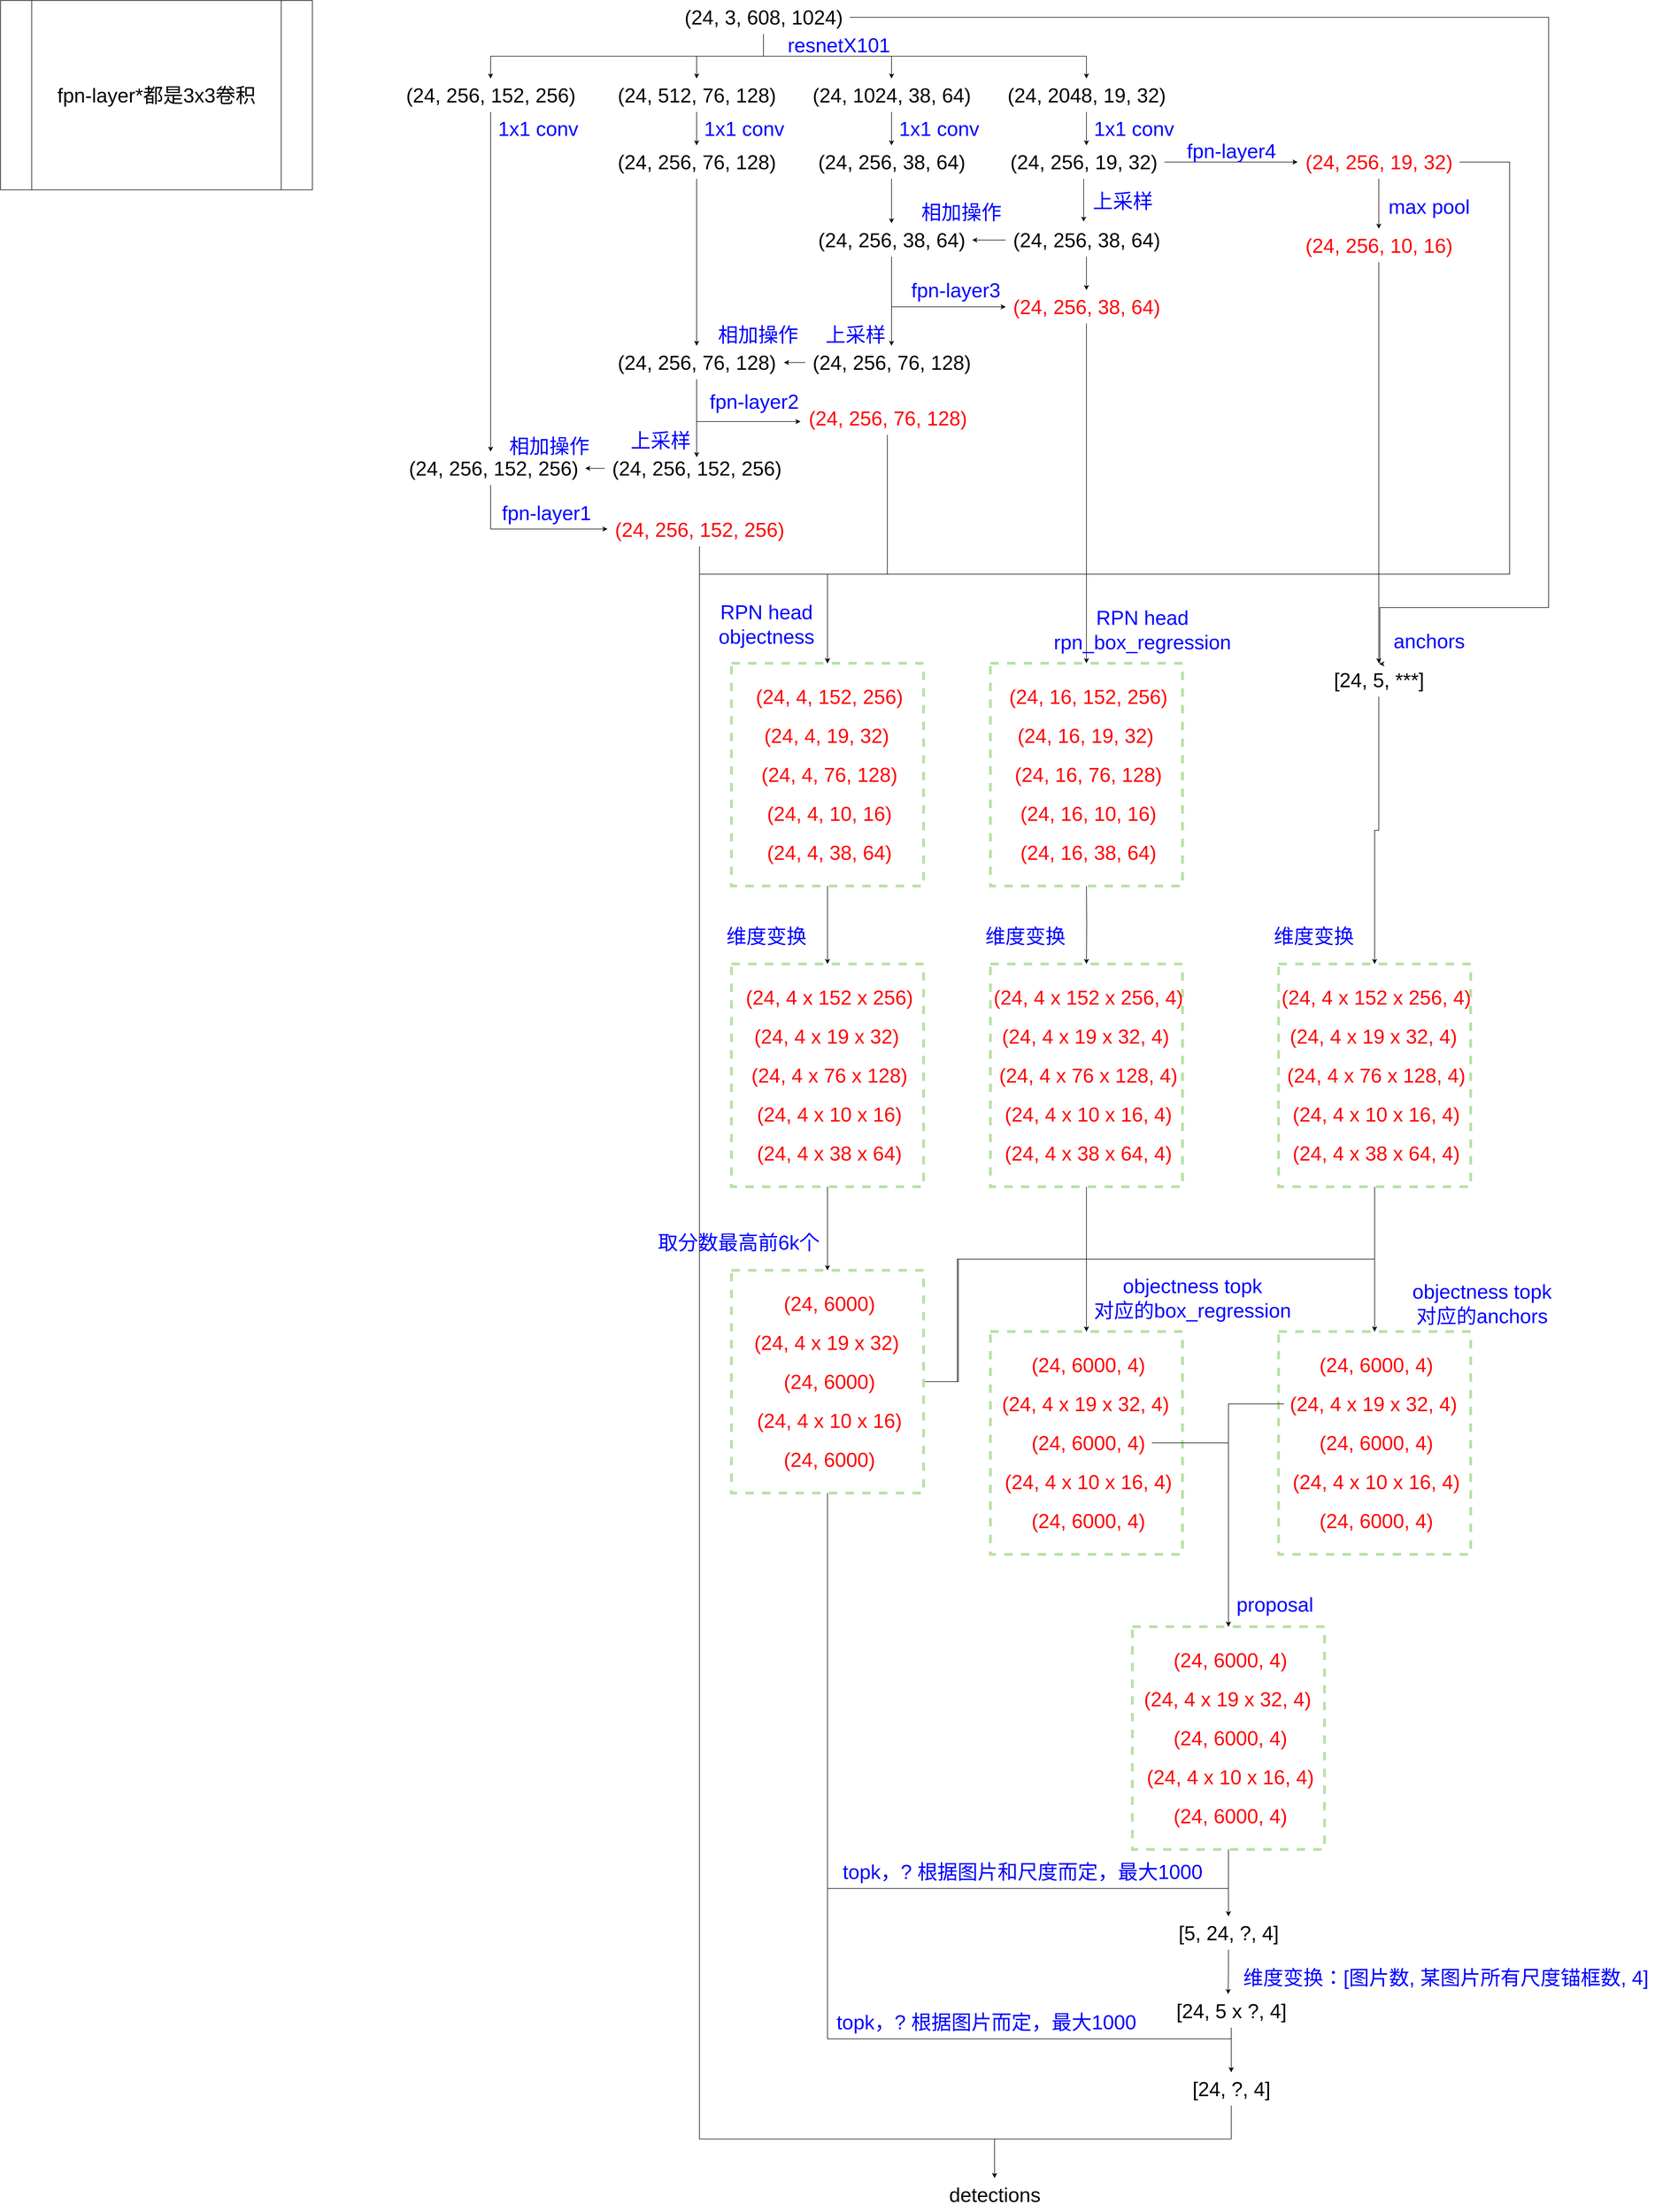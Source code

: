 <mxfile version="20.2.6" type="github">
  <diagram id="jDf5m3AYdCFQ41c70_qY" name="第 1 页">
    <mxGraphModel dx="2370" dy="1177" grid="1" gridSize="10" guides="0" tooltips="1" connect="1" arrows="1" fold="1" page="1" pageScale="1" pageWidth="3300" pageHeight="4681" math="0" shadow="0">
      <root>
        <mxCell id="0" />
        <mxCell id="1" parent="0" />
        <mxCell id="YfHTAPaN2DRpzsCkXwUB-10" style="edgeStyle=orthogonalEdgeStyle;rounded=0;orthogonalLoop=1;jettySize=auto;html=1;fontSize=36;" edge="1" parent="1" source="YfHTAPaN2DRpzsCkXwUB-4" target="YfHTAPaN2DRpzsCkXwUB-5">
          <mxGeometry relative="1" as="geometry">
            <Array as="points">
              <mxPoint x="1400" y="150" />
              <mxPoint x="910" y="150" />
            </Array>
          </mxGeometry>
        </mxCell>
        <mxCell id="YfHTAPaN2DRpzsCkXwUB-12" style="edgeStyle=orthogonalEdgeStyle;rounded=0;orthogonalLoop=1;jettySize=auto;html=1;fontSize=36;" edge="1" parent="1" source="YfHTAPaN2DRpzsCkXwUB-4" target="YfHTAPaN2DRpzsCkXwUB-6">
          <mxGeometry relative="1" as="geometry" />
        </mxCell>
        <mxCell id="YfHTAPaN2DRpzsCkXwUB-13" style="edgeStyle=orthogonalEdgeStyle;rounded=0;orthogonalLoop=1;jettySize=auto;html=1;fontSize=36;" edge="1" parent="1" source="YfHTAPaN2DRpzsCkXwUB-4" target="YfHTAPaN2DRpzsCkXwUB-7">
          <mxGeometry relative="1" as="geometry">
            <Array as="points">
              <mxPoint x="1400" y="150" />
              <mxPoint x="1980" y="150" />
            </Array>
          </mxGeometry>
        </mxCell>
        <mxCell id="YfHTAPaN2DRpzsCkXwUB-14" style="edgeStyle=orthogonalEdgeStyle;rounded=0;orthogonalLoop=1;jettySize=auto;html=1;fontSize=36;" edge="1" parent="1" source="YfHTAPaN2DRpzsCkXwUB-4" target="YfHTAPaN2DRpzsCkXwUB-8">
          <mxGeometry relative="1" as="geometry" />
        </mxCell>
        <mxCell id="YfHTAPaN2DRpzsCkXwUB-142" style="edgeStyle=orthogonalEdgeStyle;rounded=0;orthogonalLoop=1;jettySize=auto;html=1;entryX=0.505;entryY=0.022;entryDx=0;entryDy=0;entryPerimeter=0;fontSize=36;fontColor=#000000;" edge="1" parent="1" source="YfHTAPaN2DRpzsCkXwUB-4" target="YfHTAPaN2DRpzsCkXwUB-141">
          <mxGeometry relative="1" as="geometry">
            <Array as="points">
              <mxPoint x="2810" y="80" />
              <mxPoint x="2810" y="1140" />
              <mxPoint x="2507" y="1140" />
            </Array>
          </mxGeometry>
        </mxCell>
        <mxCell id="YfHTAPaN2DRpzsCkXwUB-4" value="(24, 3, 608, 1024)" style="text;html=1;align=center;verticalAlign=middle;resizable=0;points=[];autosize=1;strokeColor=none;fillColor=none;fontSize=36;" vertex="1" parent="1">
          <mxGeometry x="1245" y="50" width="310" height="60" as="geometry" />
        </mxCell>
        <mxCell id="YfHTAPaN2DRpzsCkXwUB-78" style="edgeStyle=orthogonalEdgeStyle;rounded=0;orthogonalLoop=1;jettySize=auto;html=1;fontSize=36;fontColor=#FF0000;entryX=0.485;entryY=0;entryDx=0;entryDy=0;entryPerimeter=0;" edge="1" parent="1" source="YfHTAPaN2DRpzsCkXwUB-5" target="YfHTAPaN2DRpzsCkXwUB-80">
          <mxGeometry relative="1" as="geometry">
            <mxPoint x="910" y="820" as="targetPoint" />
          </mxGeometry>
        </mxCell>
        <mxCell id="YfHTAPaN2DRpzsCkXwUB-5" value="(24, 256, 152, 256)" style="text;html=1;align=center;verticalAlign=middle;resizable=0;points=[];autosize=1;strokeColor=none;fillColor=none;fontSize=36;" vertex="1" parent="1">
          <mxGeometry x="745" y="190" width="330" height="60" as="geometry" />
        </mxCell>
        <mxCell id="YfHTAPaN2DRpzsCkXwUB-59" style="edgeStyle=orthogonalEdgeStyle;rounded=0;orthogonalLoop=1;jettySize=auto;html=1;fontSize=36;fontColor=#FF0000;" edge="1" parent="1" source="YfHTAPaN2DRpzsCkXwUB-6" target="YfHTAPaN2DRpzsCkXwUB-51">
          <mxGeometry relative="1" as="geometry" />
        </mxCell>
        <mxCell id="YfHTAPaN2DRpzsCkXwUB-6" value="(24, 512, 76, 128)" style="text;html=1;align=center;verticalAlign=middle;resizable=0;points=[];autosize=1;strokeColor=none;fillColor=none;fontSize=36;" vertex="1" parent="1">
          <mxGeometry x="1125" y="190" width="310" height="60" as="geometry" />
        </mxCell>
        <mxCell id="YfHTAPaN2DRpzsCkXwUB-30" style="edgeStyle=orthogonalEdgeStyle;rounded=0;orthogonalLoop=1;jettySize=auto;html=1;fontSize=36;fontColor=#0000FF;" edge="1" parent="1" source="YfHTAPaN2DRpzsCkXwUB-7">
          <mxGeometry relative="1" as="geometry">
            <mxPoint x="1980" y="310" as="targetPoint" />
          </mxGeometry>
        </mxCell>
        <mxCell id="YfHTAPaN2DRpzsCkXwUB-7" value="(24, 2048, 19, 32)" style="text;html=1;align=center;verticalAlign=middle;resizable=0;points=[];autosize=1;strokeColor=none;fillColor=none;fontSize=36;" vertex="1" parent="1">
          <mxGeometry x="1825" y="190" width="310" height="60" as="geometry" />
        </mxCell>
        <mxCell id="YfHTAPaN2DRpzsCkXwUB-8" value="(24, 1024, 38, 64)" style="text;html=1;align=center;verticalAlign=middle;resizable=0;points=[];autosize=1;strokeColor=none;fillColor=none;fontSize=36;" vertex="1" parent="1">
          <mxGeometry x="1475" y="190" width="310" height="60" as="geometry" />
        </mxCell>
        <mxCell id="YfHTAPaN2DRpzsCkXwUB-15" value="&lt;font color=&quot;#0000ff&quot;&gt;resnetX101&lt;/font&gt;" style="text;html=1;align=center;verticalAlign=middle;resizable=0;points=[];autosize=1;strokeColor=none;fillColor=none;fontSize=36;" vertex="1" parent="1">
          <mxGeometry x="1430" y="100" width="210" height="60" as="geometry" />
        </mxCell>
        <mxCell id="YfHTAPaN2DRpzsCkXwUB-52" style="edgeStyle=orthogonalEdgeStyle;rounded=0;orthogonalLoop=1;jettySize=auto;html=1;entryX=-0.003;entryY=0.5;entryDx=0;entryDy=0;entryPerimeter=0;fontSize=36;fontColor=#FF0000;" edge="1" parent="1" source="YfHTAPaN2DRpzsCkXwUB-16" target="YfHTAPaN2DRpzsCkXwUB-19">
          <mxGeometry relative="1" as="geometry" />
        </mxCell>
        <mxCell id="YfHTAPaN2DRpzsCkXwUB-53" style="edgeStyle=orthogonalEdgeStyle;rounded=0;orthogonalLoop=1;jettySize=auto;html=1;entryX=0.483;entryY=-0.05;entryDx=0;entryDy=0;entryPerimeter=0;fontSize=36;fontColor=#FF0000;" edge="1" parent="1" source="YfHTAPaN2DRpzsCkXwUB-16" target="YfHTAPaN2DRpzsCkXwUB-23">
          <mxGeometry relative="1" as="geometry" />
        </mxCell>
        <mxCell id="YfHTAPaN2DRpzsCkXwUB-16" value="&lt;font color=&quot;#000000&quot;&gt;(24, 256, 19, 32)&lt;/font&gt;" style="text;html=1;align=center;verticalAlign=middle;resizable=0;points=[];autosize=1;strokeColor=none;fillColor=none;fontSize=36;fontColor=#0000FF;" vertex="1" parent="1">
          <mxGeometry x="1830" y="310" width="290" height="60" as="geometry" />
        </mxCell>
        <mxCell id="YfHTAPaN2DRpzsCkXwUB-18" value="&lt;font color=&quot;#0000ff&quot;&gt;1x1 conv&lt;/font&gt;" style="text;html=1;align=center;verticalAlign=middle;resizable=0;points=[];autosize=1;strokeColor=none;fillColor=none;fontSize=36;fontColor=#000000;" vertex="1" parent="1">
          <mxGeometry x="1980" y="250" width="170" height="60" as="geometry" />
        </mxCell>
        <mxCell id="YfHTAPaN2DRpzsCkXwUB-88" style="edgeStyle=orthogonalEdgeStyle;rounded=0;orthogonalLoop=1;jettySize=auto;html=1;entryX=0.5;entryY=-0.006;entryDx=0;entryDy=0;entryPerimeter=0;fontSize=36;fontColor=#000000;" edge="1" parent="1" source="YfHTAPaN2DRpzsCkXwUB-19" target="YfHTAPaN2DRpzsCkXwUB-87">
          <mxGeometry relative="1" as="geometry" />
        </mxCell>
        <mxCell id="YfHTAPaN2DRpzsCkXwUB-122" style="edgeStyle=orthogonalEdgeStyle;rounded=0;orthogonalLoop=1;jettySize=auto;html=1;fontSize=36;fontColor=#000000;" edge="1" parent="1" source="YfHTAPaN2DRpzsCkXwUB-19" target="YfHTAPaN2DRpzsCkXwUB-90">
          <mxGeometry relative="1" as="geometry">
            <Array as="points">
              <mxPoint x="2740" y="340" />
              <mxPoint x="2740" y="1080" />
              <mxPoint x="1515" y="1080" />
            </Array>
          </mxGeometry>
        </mxCell>
        <mxCell id="YfHTAPaN2DRpzsCkXwUB-19" value="&lt;font color=&quot;#ff0000&quot;&gt;(24, 256, 19, 32)&lt;/font&gt;" style="text;html=1;align=center;verticalAlign=middle;resizable=0;points=[];autosize=1;strokeColor=none;fillColor=none;fontSize=36;fontColor=#0000FF;" vertex="1" parent="1">
          <mxGeometry x="2360" y="310" width="290" height="60" as="geometry" />
        </mxCell>
        <mxCell id="YfHTAPaN2DRpzsCkXwUB-22" value="fpn-layer4" style="text;html=1;align=center;verticalAlign=middle;resizable=0;points=[];autosize=1;strokeColor=none;fillColor=none;fontSize=36;fontColor=#0000FF;" vertex="1" parent="1">
          <mxGeometry x="2150" y="290" width="180" height="60" as="geometry" />
        </mxCell>
        <mxCell id="YfHTAPaN2DRpzsCkXwUB-40" style="edgeStyle=orthogonalEdgeStyle;rounded=0;orthogonalLoop=1;jettySize=auto;html=1;entryX=1;entryY=0.5;entryDx=0;entryDy=0;entryPerimeter=0;fontSize=36;fontColor=#0000FF;" edge="1" parent="1" source="YfHTAPaN2DRpzsCkXwUB-23" target="YfHTAPaN2DRpzsCkXwUB-38">
          <mxGeometry relative="1" as="geometry" />
        </mxCell>
        <mxCell id="YfHTAPaN2DRpzsCkXwUB-67" style="edgeStyle=orthogonalEdgeStyle;rounded=0;orthogonalLoop=1;jettySize=auto;html=1;fontSize=36;fontColor=#FF0000;" edge="1" parent="1" source="YfHTAPaN2DRpzsCkXwUB-23" target="YfHTAPaN2DRpzsCkXwUB-42">
          <mxGeometry relative="1" as="geometry" />
        </mxCell>
        <mxCell id="YfHTAPaN2DRpzsCkXwUB-23" value="&lt;font color=&quot;#000000&quot;&gt;(24, 256, 38, 64)&lt;/font&gt;" style="text;html=1;align=center;verticalAlign=middle;resizable=0;points=[];autosize=1;strokeColor=none;fillColor=none;fontSize=36;fontColor=#0000FF;" vertex="1" parent="1">
          <mxGeometry x="1835" y="450" width="290" height="60" as="geometry" />
        </mxCell>
        <mxCell id="YfHTAPaN2DRpzsCkXwUB-25" value="上采样" style="text;html=1;align=center;verticalAlign=middle;resizable=0;points=[];autosize=1;strokeColor=none;fillColor=none;fontSize=36;fontColor=#0000FF;" vertex="1" parent="1">
          <mxGeometry x="1980" y="380" width="130" height="60" as="geometry" />
        </mxCell>
        <mxCell id="YfHTAPaN2DRpzsCkXwUB-31" style="edgeStyle=orthogonalEdgeStyle;rounded=0;orthogonalLoop=1;jettySize=auto;html=1;fontSize=36;fontColor=#0000FF;" edge="1" parent="1">
          <mxGeometry relative="1" as="geometry">
            <mxPoint x="1630" y="310" as="targetPoint" />
            <mxPoint x="1630" y="250" as="sourcePoint" />
          </mxGeometry>
        </mxCell>
        <mxCell id="YfHTAPaN2DRpzsCkXwUB-55" style="edgeStyle=orthogonalEdgeStyle;rounded=0;orthogonalLoop=1;jettySize=auto;html=1;fontSize=36;fontColor=#FF0000;" edge="1" parent="1" source="YfHTAPaN2DRpzsCkXwUB-33" target="YfHTAPaN2DRpzsCkXwUB-38">
          <mxGeometry relative="1" as="geometry" />
        </mxCell>
        <mxCell id="YfHTAPaN2DRpzsCkXwUB-33" value="&lt;font color=&quot;#000000&quot;&gt;(24, 256, 38, 64)&lt;/font&gt;" style="text;html=1;align=center;verticalAlign=middle;resizable=0;points=[];autosize=1;strokeColor=none;fillColor=none;fontSize=36;fontColor=#0000FF;" vertex="1" parent="1">
          <mxGeometry x="1485" y="310" width="290" height="60" as="geometry" />
        </mxCell>
        <mxCell id="YfHTAPaN2DRpzsCkXwUB-34" value="&lt;font color=&quot;#0000ff&quot;&gt;1x1 conv&lt;/font&gt;" style="text;html=1;align=center;verticalAlign=middle;resizable=0;points=[];autosize=1;strokeColor=none;fillColor=none;fontSize=36;fontColor=#000000;" vertex="1" parent="1">
          <mxGeometry x="1630" y="250" width="170" height="60" as="geometry" />
        </mxCell>
        <mxCell id="YfHTAPaN2DRpzsCkXwUB-37" value="fpn-layer2" style="text;html=1;align=center;verticalAlign=middle;resizable=0;points=[];autosize=1;strokeColor=none;fillColor=none;fontSize=36;fontColor=#0000FF;" vertex="1" parent="1">
          <mxGeometry x="1292.5" y="740" width="180" height="60" as="geometry" />
        </mxCell>
        <mxCell id="YfHTAPaN2DRpzsCkXwUB-66" style="edgeStyle=orthogonalEdgeStyle;rounded=0;orthogonalLoop=1;jettySize=auto;html=1;entryX=0;entryY=0.5;entryDx=0;entryDy=0;entryPerimeter=0;fontSize=36;fontColor=#FF0000;" edge="1" parent="1" source="YfHTAPaN2DRpzsCkXwUB-38" target="YfHTAPaN2DRpzsCkXwUB-42">
          <mxGeometry relative="1" as="geometry">
            <Array as="points">
              <mxPoint x="1630" y="600" />
            </Array>
          </mxGeometry>
        </mxCell>
        <mxCell id="YfHTAPaN2DRpzsCkXwUB-68" style="edgeStyle=orthogonalEdgeStyle;rounded=0;orthogonalLoop=1;jettySize=auto;html=1;fontSize=36;fontColor=#FF0000;" edge="1" parent="1" source="YfHTAPaN2DRpzsCkXwUB-38" target="YfHTAPaN2DRpzsCkXwUB-45">
          <mxGeometry relative="1" as="geometry" />
        </mxCell>
        <mxCell id="YfHTAPaN2DRpzsCkXwUB-38" value="&lt;font color=&quot;#000000&quot;&gt;(24, 256, 38, 64)&lt;/font&gt;" style="text;html=1;align=center;verticalAlign=middle;resizable=0;points=[];autosize=1;strokeColor=none;fillColor=none;fontSize=36;fontColor=#0000FF;" vertex="1" parent="1">
          <mxGeometry x="1485" y="450" width="290" height="60" as="geometry" />
        </mxCell>
        <mxCell id="YfHTAPaN2DRpzsCkXwUB-41" value="相加操作" style="text;html=1;align=center;verticalAlign=middle;resizable=0;points=[];autosize=1;strokeColor=none;fillColor=none;fontSize=36;fontColor=#0000FF;" vertex="1" parent="1">
          <mxGeometry x="1670" y="400" width="170" height="60" as="geometry" />
        </mxCell>
        <mxCell id="YfHTAPaN2DRpzsCkXwUB-120" style="edgeStyle=orthogonalEdgeStyle;rounded=0;orthogonalLoop=1;jettySize=auto;html=1;entryX=0.5;entryY=0;entryDx=0;entryDy=0;fontSize=36;fontColor=#000000;" edge="1" parent="1" source="YfHTAPaN2DRpzsCkXwUB-42" target="YfHTAPaN2DRpzsCkXwUB-90">
          <mxGeometry relative="1" as="geometry">
            <Array as="points">
              <mxPoint x="1980" y="1080" />
              <mxPoint x="1515" y="1080" />
            </Array>
          </mxGeometry>
        </mxCell>
        <mxCell id="YfHTAPaN2DRpzsCkXwUB-135" style="edgeStyle=orthogonalEdgeStyle;rounded=0;orthogonalLoop=1;jettySize=auto;html=1;entryX=0.5;entryY=0;entryDx=0;entryDy=0;fontSize=36;fontColor=#000000;" edge="1" parent="1" source="YfHTAPaN2DRpzsCkXwUB-42" target="YfHTAPaN2DRpzsCkXwUB-129">
          <mxGeometry relative="1" as="geometry" />
        </mxCell>
        <mxCell id="YfHTAPaN2DRpzsCkXwUB-42" value="&lt;font color=&quot;#ff0000&quot;&gt;(24, 256, 38, 64)&lt;/font&gt;" style="text;html=1;align=center;verticalAlign=middle;resizable=0;points=[];autosize=1;strokeColor=none;fillColor=none;fontSize=36;fontColor=#0000FF;" vertex="1" parent="1">
          <mxGeometry x="1835" y="570" width="290" height="60" as="geometry" />
        </mxCell>
        <mxCell id="YfHTAPaN2DRpzsCkXwUB-44" value="fpn-layer3" style="text;html=1;align=center;verticalAlign=middle;resizable=0;points=[];autosize=1;strokeColor=none;fillColor=none;fontSize=36;fontColor=#0000FF;" vertex="1" parent="1">
          <mxGeometry x="1655" y="540" width="180" height="60" as="geometry" />
        </mxCell>
        <mxCell id="YfHTAPaN2DRpzsCkXwUB-70" style="edgeStyle=orthogonalEdgeStyle;rounded=0;orthogonalLoop=1;jettySize=auto;html=1;entryX=1.006;entryY=0.5;entryDx=0;entryDy=0;entryPerimeter=0;fontSize=36;fontColor=#FF0000;" edge="1" parent="1" source="YfHTAPaN2DRpzsCkXwUB-45" target="YfHTAPaN2DRpzsCkXwUB-69">
          <mxGeometry relative="1" as="geometry" />
        </mxCell>
        <mxCell id="YfHTAPaN2DRpzsCkXwUB-45" value="&lt;font color=&quot;#000000&quot;&gt;(24, 256, 76, 128)&lt;/font&gt;" style="text;html=1;align=center;verticalAlign=middle;resizable=0;points=[];autosize=1;strokeColor=none;fillColor=none;fontSize=36;fontColor=#0000FF;" vertex="1" parent="1">
          <mxGeometry x="1475" y="670" width="310" height="60" as="geometry" />
        </mxCell>
        <mxCell id="YfHTAPaN2DRpzsCkXwUB-71" style="edgeStyle=orthogonalEdgeStyle;rounded=0;orthogonalLoop=1;jettySize=auto;html=1;fontSize=36;fontColor=#FF0000;" edge="1" parent="1" source="YfHTAPaN2DRpzsCkXwUB-51" target="YfHTAPaN2DRpzsCkXwUB-69">
          <mxGeometry relative="1" as="geometry" />
        </mxCell>
        <mxCell id="YfHTAPaN2DRpzsCkXwUB-51" value="(24, 256, 76, 128)" style="text;html=1;align=center;verticalAlign=middle;resizable=0;points=[];autosize=1;strokeColor=none;fillColor=none;fontSize=36;" vertex="1" parent="1">
          <mxGeometry x="1125" y="310" width="310" height="60" as="geometry" />
        </mxCell>
        <mxCell id="YfHTAPaN2DRpzsCkXwUB-58" value="上采样" style="text;html=1;align=center;verticalAlign=middle;resizable=0;points=[];autosize=1;strokeColor=none;fillColor=none;fontSize=36;fontColor=#0000FF;" vertex="1" parent="1">
          <mxGeometry x="1500" y="620" width="130" height="60" as="geometry" />
        </mxCell>
        <mxCell id="YfHTAPaN2DRpzsCkXwUB-60" value="&lt;font color=&quot;#0000ff&quot;&gt;1x1 conv&lt;/font&gt;" style="text;html=1;align=center;verticalAlign=middle;resizable=0;points=[];autosize=1;strokeColor=none;fillColor=none;fontSize=36;fontColor=#000000;" vertex="1" parent="1">
          <mxGeometry x="1280" y="250" width="170" height="60" as="geometry" />
        </mxCell>
        <mxCell id="YfHTAPaN2DRpzsCkXwUB-74" style="edgeStyle=orthogonalEdgeStyle;rounded=0;orthogonalLoop=1;jettySize=auto;html=1;entryX=-0.003;entryY=0.6;entryDx=0;entryDy=0;entryPerimeter=0;fontSize=36;fontColor=#FF0000;" edge="1" parent="1" source="YfHTAPaN2DRpzsCkXwUB-69" target="YfHTAPaN2DRpzsCkXwUB-73">
          <mxGeometry relative="1" as="geometry">
            <Array as="points">
              <mxPoint x="1280" y="806" />
            </Array>
          </mxGeometry>
        </mxCell>
        <mxCell id="YfHTAPaN2DRpzsCkXwUB-75" style="edgeStyle=orthogonalEdgeStyle;rounded=0;orthogonalLoop=1;jettySize=auto;html=1;fontSize=36;fontColor=#FF0000;" edge="1" parent="1" source="YfHTAPaN2DRpzsCkXwUB-69">
          <mxGeometry relative="1" as="geometry">
            <mxPoint x="1280" y="870" as="targetPoint" />
          </mxGeometry>
        </mxCell>
        <mxCell id="YfHTAPaN2DRpzsCkXwUB-69" value="&lt;font color=&quot;#000000&quot;&gt;(24, 256, 76, 128)&lt;/font&gt;" style="text;html=1;align=center;verticalAlign=middle;resizable=0;points=[];autosize=1;strokeColor=none;fillColor=none;fontSize=36;fontColor=#0000FF;" vertex="1" parent="1">
          <mxGeometry x="1125" y="670" width="310" height="60" as="geometry" />
        </mxCell>
        <mxCell id="YfHTAPaN2DRpzsCkXwUB-72" value="相加操作" style="text;html=1;align=center;verticalAlign=middle;resizable=0;points=[];autosize=1;strokeColor=none;fillColor=none;fontSize=36;fontColor=#0000FF;" vertex="1" parent="1">
          <mxGeometry x="1305" y="620" width="170" height="60" as="geometry" />
        </mxCell>
        <mxCell id="YfHTAPaN2DRpzsCkXwUB-119" style="edgeStyle=orthogonalEdgeStyle;rounded=0;orthogonalLoop=1;jettySize=auto;html=1;fontSize=36;fontColor=#000000;" edge="1" parent="1" source="YfHTAPaN2DRpzsCkXwUB-73" target="YfHTAPaN2DRpzsCkXwUB-90">
          <mxGeometry relative="1" as="geometry">
            <Array as="points">
              <mxPoint x="1623" y="1080" />
              <mxPoint x="1515" y="1080" />
            </Array>
          </mxGeometry>
        </mxCell>
        <mxCell id="YfHTAPaN2DRpzsCkXwUB-73" value="&lt;font color=&quot;#ff0000&quot;&gt;(24, 256, 76, 128)&lt;/font&gt;" style="text;html=1;align=center;verticalAlign=middle;resizable=0;points=[];autosize=1;strokeColor=none;fillColor=none;fontSize=36;fontColor=#0000FF;" vertex="1" parent="1">
          <mxGeometry x="1467.5" y="770" width="310" height="60" as="geometry" />
        </mxCell>
        <mxCell id="YfHTAPaN2DRpzsCkXwUB-81" style="edgeStyle=orthogonalEdgeStyle;rounded=0;orthogonalLoop=1;jettySize=auto;html=1;fontSize=36;fontColor=#FF0000;" edge="1" parent="1" source="YfHTAPaN2DRpzsCkXwUB-76" target="YfHTAPaN2DRpzsCkXwUB-80">
          <mxGeometry relative="1" as="geometry" />
        </mxCell>
        <mxCell id="YfHTAPaN2DRpzsCkXwUB-76" value="&lt;font color=&quot;#000000&quot;&gt;(24, 256, 152, 256)&lt;/font&gt;" style="text;html=1;align=center;verticalAlign=middle;resizable=0;points=[];autosize=1;strokeColor=none;fillColor=none;fontSize=36;fontColor=#0000FF;" vertex="1" parent="1">
          <mxGeometry x="1115" y="860" width="330" height="60" as="geometry" />
        </mxCell>
        <mxCell id="YfHTAPaN2DRpzsCkXwUB-77" value="上采样" style="text;html=1;align=center;verticalAlign=middle;resizable=0;points=[];autosize=1;strokeColor=none;fillColor=none;fontSize=36;fontColor=#0000FF;" vertex="1" parent="1">
          <mxGeometry x="1150" y="810" width="130" height="60" as="geometry" />
        </mxCell>
        <mxCell id="YfHTAPaN2DRpzsCkXwUB-79" value="&lt;font color=&quot;#0000ff&quot;&gt;1x1 conv&lt;/font&gt;" style="text;html=1;align=center;verticalAlign=middle;resizable=0;points=[];autosize=1;strokeColor=none;fillColor=none;fontSize=36;fontColor=#000000;" vertex="1" parent="1">
          <mxGeometry x="910" y="250" width="170" height="60" as="geometry" />
        </mxCell>
        <mxCell id="YfHTAPaN2DRpzsCkXwUB-84" style="edgeStyle=orthogonalEdgeStyle;rounded=0;orthogonalLoop=1;jettySize=auto;html=1;entryX=0;entryY=0.483;entryDx=0;entryDy=0;entryPerimeter=0;fontSize=36;fontColor=#FF0000;" edge="1" parent="1" source="YfHTAPaN2DRpzsCkXwUB-80" target="YfHTAPaN2DRpzsCkXwUB-83">
          <mxGeometry relative="1" as="geometry">
            <Array as="points">
              <mxPoint x="910" y="999" />
            </Array>
          </mxGeometry>
        </mxCell>
        <mxCell id="YfHTAPaN2DRpzsCkXwUB-80" value="&lt;font color=&quot;#000000&quot;&gt;(24, 256, 152, 256)&lt;/font&gt;" style="text;html=1;align=center;verticalAlign=middle;resizable=0;points=[];autosize=1;strokeColor=none;fillColor=none;fontSize=36;fontColor=#0000FF;" vertex="1" parent="1">
          <mxGeometry x="750" y="860" width="330" height="60" as="geometry" />
        </mxCell>
        <mxCell id="YfHTAPaN2DRpzsCkXwUB-82" value="相加操作" style="text;html=1;align=center;verticalAlign=middle;resizable=0;points=[];autosize=1;strokeColor=none;fillColor=none;fontSize=36;fontColor=#0000FF;" vertex="1" parent="1">
          <mxGeometry x="930" y="820" width="170" height="60" as="geometry" />
        </mxCell>
        <mxCell id="YfHTAPaN2DRpzsCkXwUB-111" style="edgeStyle=orthogonalEdgeStyle;rounded=0;orthogonalLoop=1;jettySize=auto;html=1;entryX=0.5;entryY=0;entryDx=0;entryDy=0;fontSize=36;fontColor=#000000;" edge="1" parent="1" source="YfHTAPaN2DRpzsCkXwUB-83" target="YfHTAPaN2DRpzsCkXwUB-90">
          <mxGeometry relative="1" as="geometry">
            <Array as="points">
              <mxPoint x="1285" y="1080" />
              <mxPoint x="1515" y="1080" />
            </Array>
          </mxGeometry>
        </mxCell>
        <mxCell id="YfHTAPaN2DRpzsCkXwUB-333" style="edgeStyle=orthogonalEdgeStyle;rounded=0;orthogonalLoop=1;jettySize=auto;html=1;fontSize=36;fontColor=#000000;" edge="1" parent="1" source="YfHTAPaN2DRpzsCkXwUB-83" target="YfHTAPaN2DRpzsCkXwUB-334">
          <mxGeometry relative="1" as="geometry">
            <mxPoint x="1300" y="3870" as="targetPoint" />
            <Array as="points">
              <mxPoint x="1285" y="3890" />
              <mxPoint x="1815" y="3890" />
            </Array>
          </mxGeometry>
        </mxCell>
        <mxCell id="YfHTAPaN2DRpzsCkXwUB-83" value="&lt;font color=&quot;#ff0000&quot;&gt;(24, 256, 152, 256)&lt;/font&gt;" style="text;html=1;align=center;verticalAlign=middle;resizable=0;points=[];autosize=1;strokeColor=none;fillColor=none;fontSize=36;fontColor=#0000FF;" vertex="1" parent="1">
          <mxGeometry x="1120" y="970" width="330" height="60" as="geometry" />
        </mxCell>
        <mxCell id="YfHTAPaN2DRpzsCkXwUB-85" value="fpn-layer1" style="text;html=1;align=center;verticalAlign=middle;resizable=0;points=[];autosize=1;strokeColor=none;fillColor=none;fontSize=36;fontColor=#0000FF;" vertex="1" parent="1">
          <mxGeometry x="920" y="940" width="180" height="60" as="geometry" />
        </mxCell>
        <mxCell id="YfHTAPaN2DRpzsCkXwUB-86" value="&lt;font color=&quot;#000000&quot;&gt;fpn-layer*都是3x3卷积&lt;/font&gt;" style="shape=process;whiteSpace=wrap;html=1;backgroundOutline=1;fontSize=36;fontColor=#FF0000;" vertex="1" parent="1">
          <mxGeometry x="30" y="50" width="560" height="340" as="geometry" />
        </mxCell>
        <mxCell id="YfHTAPaN2DRpzsCkXwUB-121" style="edgeStyle=orthogonalEdgeStyle;rounded=0;orthogonalLoop=1;jettySize=auto;html=1;fontSize=36;fontColor=#000000;" edge="1" parent="1" source="YfHTAPaN2DRpzsCkXwUB-87" target="YfHTAPaN2DRpzsCkXwUB-90">
          <mxGeometry relative="1" as="geometry">
            <Array as="points">
              <mxPoint x="2505" y="1080" />
              <mxPoint x="1515" y="1080" />
            </Array>
          </mxGeometry>
        </mxCell>
        <mxCell id="YfHTAPaN2DRpzsCkXwUB-139" style="edgeStyle=orthogonalEdgeStyle;rounded=0;orthogonalLoop=1;jettySize=auto;html=1;entryX=0.5;entryY=0;entryDx=0;entryDy=0;fontSize=36;fontColor=#000000;" edge="1" parent="1" source="YfHTAPaN2DRpzsCkXwUB-87">
          <mxGeometry relative="1" as="geometry">
            <mxPoint x="2505" y="1240" as="targetPoint" />
          </mxGeometry>
        </mxCell>
        <mxCell id="YfHTAPaN2DRpzsCkXwUB-87" value="&lt;font color=&quot;#ff0000&quot;&gt;(24, 256, 10, 16)&lt;/font&gt;" style="text;html=1;align=center;verticalAlign=middle;resizable=0;points=[];autosize=1;strokeColor=none;fillColor=none;fontSize=36;fontColor=#0000FF;" vertex="1" parent="1">
          <mxGeometry x="2360" y="460" width="290" height="60" as="geometry" />
        </mxCell>
        <mxCell id="YfHTAPaN2DRpzsCkXwUB-89" value="max pool" style="text;html=1;align=center;verticalAlign=middle;resizable=0;points=[];autosize=1;strokeColor=none;fillColor=none;fontSize=36;fontColor=#0000FF;" vertex="1" parent="1">
          <mxGeometry x="2510" y="390" width="170" height="60" as="geometry" />
        </mxCell>
        <mxCell id="YfHTAPaN2DRpzsCkXwUB-90" value="" style="rounded=0;whiteSpace=wrap;html=1;fontSize=36;fontColor=#000000;dashed=1;strokeColor=#B9E0A5;strokeWidth=5;" vertex="1" parent="1">
          <mxGeometry x="1342.5" y="1240" width="345" height="400" as="geometry" />
        </mxCell>
        <mxCell id="YfHTAPaN2DRpzsCkXwUB-96" value="&lt;font color=&quot;#ff0000&quot;&gt;(24, 4, 152, 256)&lt;/font&gt;" style="text;html=1;align=center;verticalAlign=middle;resizable=0;points=[];autosize=1;strokeColor=none;fillColor=none;fontSize=36;fontColor=#0000FF;" vertex="1" parent="1">
          <mxGeometry x="1372.5" y="1270" width="290" height="60" as="geometry" />
        </mxCell>
        <mxCell id="YfHTAPaN2DRpzsCkXwUB-97" value="&lt;font color=&quot;#ff0000&quot;&gt;(24, 4, 76, 128)&lt;/font&gt;" style="text;html=1;align=center;verticalAlign=middle;resizable=0;points=[];autosize=1;strokeColor=none;fillColor=none;fontSize=36;fontColor=#0000FF;" vertex="1" parent="1">
          <mxGeometry x="1382.5" y="1410" width="270" height="60" as="geometry" />
        </mxCell>
        <mxCell id="YfHTAPaN2DRpzsCkXwUB-98" value="&lt;font color=&quot;#ff0000&quot;&gt;(24, 4, 38, 64)&lt;/font&gt;" style="text;html=1;align=center;verticalAlign=middle;resizable=0;points=[];autosize=1;strokeColor=none;fillColor=none;fontSize=36;fontColor=#0000FF;" vertex="1" parent="1">
          <mxGeometry x="1392.5" y="1550" width="250" height="60" as="geometry" />
        </mxCell>
        <mxCell id="YfHTAPaN2DRpzsCkXwUB-99" value="&lt;font color=&quot;#ff0000&quot;&gt;(24, 4, 19, 32)&lt;/font&gt;" style="text;html=1;align=center;verticalAlign=middle;resizable=0;points=[];autosize=1;strokeColor=none;fillColor=none;fontSize=36;fontColor=#0000FF;" vertex="1" parent="1">
          <mxGeometry x="1387.5" y="1340" width="250" height="60" as="geometry" />
        </mxCell>
        <mxCell id="YfHTAPaN2DRpzsCkXwUB-100" value="&lt;font color=&quot;#ff0000&quot;&gt;(24, 4, 10, 16)&lt;/font&gt;" style="text;html=1;align=center;verticalAlign=middle;resizable=0;points=[];autosize=1;strokeColor=none;fillColor=none;fontSize=36;fontColor=#0000FF;" vertex="1" parent="1">
          <mxGeometry x="1392.5" y="1480" width="250" height="60" as="geometry" />
        </mxCell>
        <mxCell id="YfHTAPaN2DRpzsCkXwUB-101" value="RPN head&lt;br&gt;objectness" style="text;html=1;align=center;verticalAlign=middle;resizable=0;points=[];autosize=1;strokeColor=none;fillColor=none;fontSize=36;fontColor=#0000FF;" vertex="1" parent="1">
          <mxGeometry x="1305" y="1120" width="200" height="100" as="geometry" />
        </mxCell>
        <mxCell id="YfHTAPaN2DRpzsCkXwUB-157" style="edgeStyle=orthogonalEdgeStyle;rounded=0;orthogonalLoop=1;jettySize=auto;html=1;entryX=0.5;entryY=0;entryDx=0;entryDy=0;fontSize=36;fontColor=#000000;" edge="1" parent="1" source="YfHTAPaN2DRpzsCkXwUB-123" target="YfHTAPaN2DRpzsCkXwUB-145">
          <mxGeometry relative="1" as="geometry" />
        </mxCell>
        <mxCell id="YfHTAPaN2DRpzsCkXwUB-123" value="" style="rounded=0;whiteSpace=wrap;html=1;fontSize=36;fontColor=#000000;dashed=1;strokeColor=#B9E0A5;strokeWidth=5;" vertex="1" parent="1">
          <mxGeometry x="1342.5" y="1240" width="345" height="400" as="geometry" />
        </mxCell>
        <mxCell id="YfHTAPaN2DRpzsCkXwUB-124" value="&lt;font color=&quot;#ff0000&quot;&gt;(24, 4, 152, 256)&lt;/font&gt;" style="text;html=1;align=center;verticalAlign=middle;resizable=0;points=[];autosize=1;strokeColor=none;fillColor=none;fontSize=36;fontColor=#0000FF;" vertex="1" parent="1">
          <mxGeometry x="1372.5" y="1270" width="290" height="60" as="geometry" />
        </mxCell>
        <mxCell id="YfHTAPaN2DRpzsCkXwUB-125" value="&lt;font color=&quot;#ff0000&quot;&gt;(24, 4, 76, 128)&lt;/font&gt;" style="text;html=1;align=center;verticalAlign=middle;resizable=0;points=[];autosize=1;strokeColor=none;fillColor=none;fontSize=36;fontColor=#0000FF;" vertex="1" parent="1">
          <mxGeometry x="1382.5" y="1410" width="270" height="60" as="geometry" />
        </mxCell>
        <mxCell id="YfHTAPaN2DRpzsCkXwUB-126" value="&lt;font color=&quot;#ff0000&quot;&gt;(24, 4, 38, 64)&lt;/font&gt;" style="text;html=1;align=center;verticalAlign=middle;resizable=0;points=[];autosize=1;strokeColor=none;fillColor=none;fontSize=36;fontColor=#0000FF;" vertex="1" parent="1">
          <mxGeometry x="1392.5" y="1550" width="250" height="60" as="geometry" />
        </mxCell>
        <mxCell id="YfHTAPaN2DRpzsCkXwUB-127" value="&lt;font color=&quot;#ff0000&quot;&gt;(24, 4, 19, 32)&lt;/font&gt;" style="text;html=1;align=center;verticalAlign=middle;resizable=0;points=[];autosize=1;strokeColor=none;fillColor=none;fontSize=36;fontColor=#0000FF;" vertex="1" parent="1">
          <mxGeometry x="1387.5" y="1340" width="250" height="60" as="geometry" />
        </mxCell>
        <mxCell id="YfHTAPaN2DRpzsCkXwUB-128" value="&lt;font color=&quot;#ff0000&quot;&gt;(24, 4, 10, 16)&lt;/font&gt;" style="text;html=1;align=center;verticalAlign=middle;resizable=0;points=[];autosize=1;strokeColor=none;fillColor=none;fontSize=36;fontColor=#0000FF;" vertex="1" parent="1">
          <mxGeometry x="1392.5" y="1480" width="250" height="60" as="geometry" />
        </mxCell>
        <mxCell id="YfHTAPaN2DRpzsCkXwUB-129" value="" style="rounded=0;whiteSpace=wrap;html=1;fontSize=36;fontColor=#000000;dashed=1;strokeColor=#B9E0A5;strokeWidth=5;" vertex="1" parent="1">
          <mxGeometry x="1807.5" y="1240" width="345" height="400" as="geometry" />
        </mxCell>
        <mxCell id="YfHTAPaN2DRpzsCkXwUB-130" value="&lt;font color=&quot;#ff0000&quot;&gt;(24, 16, 152, 256)&lt;/font&gt;" style="text;html=1;align=center;verticalAlign=middle;resizable=0;points=[];autosize=1;strokeColor=none;fillColor=none;fontSize=36;fontColor=#0000FF;" vertex="1" parent="1">
          <mxGeometry x="1827.5" y="1270" width="310" height="60" as="geometry" />
        </mxCell>
        <mxCell id="YfHTAPaN2DRpzsCkXwUB-131" value="&lt;font color=&quot;#ff0000&quot;&gt;(24, 16, 76, 128)&lt;/font&gt;" style="text;html=1;align=center;verticalAlign=middle;resizable=0;points=[];autosize=1;strokeColor=none;fillColor=none;fontSize=36;fontColor=#0000FF;" vertex="1" parent="1">
          <mxGeometry x="1837.5" y="1410" width="290" height="60" as="geometry" />
        </mxCell>
        <mxCell id="YfHTAPaN2DRpzsCkXwUB-132" value="&lt;font color=&quot;#ff0000&quot;&gt;(24, 16, 38, 64)&lt;/font&gt;" style="text;html=1;align=center;verticalAlign=middle;resizable=0;points=[];autosize=1;strokeColor=none;fillColor=none;fontSize=36;fontColor=#0000FF;" vertex="1" parent="1">
          <mxGeometry x="1847.5" y="1550" width="270" height="60" as="geometry" />
        </mxCell>
        <mxCell id="YfHTAPaN2DRpzsCkXwUB-133" value="&lt;font color=&quot;#ff0000&quot;&gt;(24, 16, 19, 32)&lt;/font&gt;" style="text;html=1;align=center;verticalAlign=middle;resizable=0;points=[];autosize=1;strokeColor=none;fillColor=none;fontSize=36;fontColor=#0000FF;" vertex="1" parent="1">
          <mxGeometry x="1842.5" y="1340" width="270" height="60" as="geometry" />
        </mxCell>
        <mxCell id="YfHTAPaN2DRpzsCkXwUB-134" value="&lt;font color=&quot;#ff0000&quot;&gt;(24, 16, 10, 16)&lt;/font&gt;" style="text;html=1;align=center;verticalAlign=middle;resizable=0;points=[];autosize=1;strokeColor=none;fillColor=none;fontSize=36;fontColor=#0000FF;" vertex="1" parent="1">
          <mxGeometry x="1847.5" y="1480" width="270" height="60" as="geometry" />
        </mxCell>
        <mxCell id="YfHTAPaN2DRpzsCkXwUB-136" value="RPN head&lt;br&gt;rpn_box_regression" style="text;html=1;align=center;verticalAlign=middle;resizable=0;points=[];autosize=1;strokeColor=none;fillColor=none;fontSize=36;fontColor=#0000FF;" vertex="1" parent="1">
          <mxGeometry x="1910" y="1130" width="340" height="100" as="geometry" />
        </mxCell>
        <mxCell id="YfHTAPaN2DRpzsCkXwUB-140" value="anchors" style="text;html=1;align=center;verticalAlign=middle;resizable=0;points=[];autosize=1;strokeColor=none;fillColor=none;fontSize=36;fontColor=#0000FF;" vertex="1" parent="1">
          <mxGeometry x="2520" y="1170" width="150" height="60" as="geometry" />
        </mxCell>
        <mxCell id="YfHTAPaN2DRpzsCkXwUB-335" style="edgeStyle=orthogonalEdgeStyle;rounded=0;orthogonalLoop=1;jettySize=auto;html=1;fontSize=36;fontColor=#000000;" edge="1" parent="1" source="YfHTAPaN2DRpzsCkXwUB-141" target="YfHTAPaN2DRpzsCkXwUB-193">
          <mxGeometry relative="1" as="geometry" />
        </mxCell>
        <mxCell id="YfHTAPaN2DRpzsCkXwUB-141" value="&lt;font color=&quot;#000000&quot;&gt;[24, 5, ***]&lt;/font&gt;" style="text;html=1;align=center;verticalAlign=middle;resizable=0;points=[];autosize=1;strokeColor=none;fillColor=none;fontSize=36;fontColor=#0000FF;" vertex="1" parent="1">
          <mxGeometry x="2410" y="1240" width="190" height="60" as="geometry" />
        </mxCell>
        <mxCell id="YfHTAPaN2DRpzsCkXwUB-145" value="" style="rounded=0;whiteSpace=wrap;html=1;fontSize=36;fontColor=#000000;dashed=1;strokeColor=#B9E0A5;strokeWidth=5;" vertex="1" parent="1">
          <mxGeometry x="1342.5" y="1780" width="345" height="400" as="geometry" />
        </mxCell>
        <mxCell id="YfHTAPaN2DRpzsCkXwUB-146" value="&lt;font color=&quot;#ff0000&quot;&gt;(24, 4, 152, 256)&lt;/font&gt;" style="text;html=1;align=center;verticalAlign=middle;resizable=0;points=[];autosize=1;strokeColor=none;fillColor=none;fontSize=36;fontColor=#0000FF;" vertex="1" parent="1">
          <mxGeometry x="1372.5" y="1810" width="290" height="60" as="geometry" />
        </mxCell>
        <mxCell id="YfHTAPaN2DRpzsCkXwUB-147" value="&lt;font color=&quot;#ff0000&quot;&gt;(24, 4, 76, 128)&lt;/font&gt;" style="text;html=1;align=center;verticalAlign=middle;resizable=0;points=[];autosize=1;strokeColor=none;fillColor=none;fontSize=36;fontColor=#0000FF;" vertex="1" parent="1">
          <mxGeometry x="1382.5" y="1950" width="270" height="60" as="geometry" />
        </mxCell>
        <mxCell id="YfHTAPaN2DRpzsCkXwUB-148" value="&lt;font color=&quot;#ff0000&quot;&gt;(24, 4, 38, 64)&lt;/font&gt;" style="text;html=1;align=center;verticalAlign=middle;resizable=0;points=[];autosize=1;strokeColor=none;fillColor=none;fontSize=36;fontColor=#0000FF;" vertex="1" parent="1">
          <mxGeometry x="1392.5" y="2090" width="250" height="60" as="geometry" />
        </mxCell>
        <mxCell id="YfHTAPaN2DRpzsCkXwUB-149" value="&lt;font color=&quot;#ff0000&quot;&gt;(24, 4, 19, 32)&lt;/font&gt;" style="text;html=1;align=center;verticalAlign=middle;resizable=0;points=[];autosize=1;strokeColor=none;fillColor=none;fontSize=36;fontColor=#0000FF;" vertex="1" parent="1">
          <mxGeometry x="1387.5" y="1880" width="250" height="60" as="geometry" />
        </mxCell>
        <mxCell id="YfHTAPaN2DRpzsCkXwUB-150" value="&lt;font color=&quot;#ff0000&quot;&gt;(24, 4, 10, 16)&lt;/font&gt;" style="text;html=1;align=center;verticalAlign=middle;resizable=0;points=[];autosize=1;strokeColor=none;fillColor=none;fontSize=36;fontColor=#0000FF;" vertex="1" parent="1">
          <mxGeometry x="1392.5" y="2020" width="250" height="60" as="geometry" />
        </mxCell>
        <mxCell id="YfHTAPaN2DRpzsCkXwUB-186" style="edgeStyle=orthogonalEdgeStyle;rounded=0;orthogonalLoop=1;jettySize=auto;html=1;exitX=0.5;exitY=1;exitDx=0;exitDy=0;entryX=0.5;entryY=0;entryDx=0;entryDy=0;fontSize=36;fontColor=#000000;" edge="1" parent="1" source="YfHTAPaN2DRpzsCkXwUB-151" target="YfHTAPaN2DRpzsCkXwUB-173">
          <mxGeometry relative="1" as="geometry" />
        </mxCell>
        <mxCell id="YfHTAPaN2DRpzsCkXwUB-151" value="" style="rounded=0;whiteSpace=wrap;html=1;fontSize=36;fontColor=#000000;dashed=1;strokeColor=#B9E0A5;strokeWidth=5;" vertex="1" parent="1">
          <mxGeometry x="1342.5" y="1780" width="345" height="400" as="geometry" />
        </mxCell>
        <mxCell id="YfHTAPaN2DRpzsCkXwUB-152" value="&lt;font color=&quot;#ff0000&quot;&gt;(24, 4 x 152 x 256)&lt;/font&gt;" style="text;html=1;align=center;verticalAlign=middle;resizable=0;points=[];autosize=1;strokeColor=none;fillColor=none;fontSize=36;fontColor=#0000FF;" vertex="1" parent="1">
          <mxGeometry x="1357.5" y="1810" width="320" height="60" as="geometry" />
        </mxCell>
        <mxCell id="YfHTAPaN2DRpzsCkXwUB-153" value="&lt;font color=&quot;#ff0000&quot;&gt;(24, 4 x 76 x 128)&lt;/font&gt;" style="text;html=1;align=center;verticalAlign=middle;resizable=0;points=[];autosize=1;strokeColor=none;fillColor=none;fontSize=36;fontColor=#0000FF;" vertex="1" parent="1">
          <mxGeometry x="1367.5" y="1950" width="300" height="60" as="geometry" />
        </mxCell>
        <mxCell id="YfHTAPaN2DRpzsCkXwUB-154" value="&lt;font color=&quot;#ff0000&quot;&gt;(24, 4 x 38 x 64)&lt;/font&gt;" style="text;html=1;align=center;verticalAlign=middle;resizable=0;points=[];autosize=1;strokeColor=none;fillColor=none;fontSize=36;fontColor=#0000FF;" vertex="1" parent="1">
          <mxGeometry x="1377.5" y="2090" width="280" height="60" as="geometry" />
        </mxCell>
        <mxCell id="YfHTAPaN2DRpzsCkXwUB-155" value="&lt;font color=&quot;#ff0000&quot;&gt;(24, 4 x 19 x 32)&lt;/font&gt;" style="text;html=1;align=center;verticalAlign=middle;resizable=0;points=[];autosize=1;strokeColor=none;fillColor=none;fontSize=36;fontColor=#0000FF;" vertex="1" parent="1">
          <mxGeometry x="1372.5" y="1880" width="280" height="60" as="geometry" />
        </mxCell>
        <mxCell id="YfHTAPaN2DRpzsCkXwUB-156" value="&lt;font color=&quot;#ff0000&quot;&gt;(24, 4 x 10 x 16)&lt;/font&gt;" style="text;html=1;align=center;verticalAlign=middle;resizable=0;points=[];autosize=1;strokeColor=none;fillColor=none;fontSize=36;fontColor=#0000FF;" vertex="1" parent="1">
          <mxGeometry x="1377.5" y="2020" width="280" height="60" as="geometry" />
        </mxCell>
        <mxCell id="YfHTAPaN2DRpzsCkXwUB-158" value="维度变换" style="text;html=1;align=center;verticalAlign=middle;resizable=0;points=[];autosize=1;strokeColor=none;fillColor=none;fontSize=36;fontColor=#0000FF;" vertex="1" parent="1">
          <mxGeometry x="1320" y="1700" width="170" height="60" as="geometry" />
        </mxCell>
        <mxCell id="YfHTAPaN2DRpzsCkXwUB-159" style="edgeStyle=orthogonalEdgeStyle;rounded=0;orthogonalLoop=1;jettySize=auto;html=1;entryX=0.5;entryY=0;entryDx=0;entryDy=0;fontSize=36;fontColor=#000000;" edge="1" parent="1" target="YfHTAPaN2DRpzsCkXwUB-160">
          <mxGeometry relative="1" as="geometry">
            <mxPoint x="1980" y="1640" as="sourcePoint" />
          </mxGeometry>
        </mxCell>
        <mxCell id="YfHTAPaN2DRpzsCkXwUB-160" value="" style="rounded=0;whiteSpace=wrap;html=1;fontSize=36;fontColor=#000000;dashed=1;strokeColor=#B9E0A5;strokeWidth=5;" vertex="1" parent="1">
          <mxGeometry x="1807.5" y="1780" width="345" height="400" as="geometry" />
        </mxCell>
        <mxCell id="YfHTAPaN2DRpzsCkXwUB-161" value="&lt;font color=&quot;#ff0000&quot;&gt;(24, 4, 152, 256)&lt;/font&gt;" style="text;html=1;align=center;verticalAlign=middle;resizable=0;points=[];autosize=1;strokeColor=none;fillColor=none;fontSize=36;fontColor=#0000FF;" vertex="1" parent="1">
          <mxGeometry x="1837.5" y="1810" width="290" height="60" as="geometry" />
        </mxCell>
        <mxCell id="YfHTAPaN2DRpzsCkXwUB-162" value="&lt;font color=&quot;#ff0000&quot;&gt;(24, 4, 76, 128)&lt;/font&gt;" style="text;html=1;align=center;verticalAlign=middle;resizable=0;points=[];autosize=1;strokeColor=none;fillColor=none;fontSize=36;fontColor=#0000FF;" vertex="1" parent="1">
          <mxGeometry x="1847.5" y="1950" width="270" height="60" as="geometry" />
        </mxCell>
        <mxCell id="YfHTAPaN2DRpzsCkXwUB-163" value="&lt;font color=&quot;#ff0000&quot;&gt;(24, 4, 38, 64)&lt;/font&gt;" style="text;html=1;align=center;verticalAlign=middle;resizable=0;points=[];autosize=1;strokeColor=none;fillColor=none;fontSize=36;fontColor=#0000FF;" vertex="1" parent="1">
          <mxGeometry x="1857.5" y="2090" width="250" height="60" as="geometry" />
        </mxCell>
        <mxCell id="YfHTAPaN2DRpzsCkXwUB-164" value="&lt;font color=&quot;#ff0000&quot;&gt;(24, 4, 19, 32)&lt;/font&gt;" style="text;html=1;align=center;verticalAlign=middle;resizable=0;points=[];autosize=1;strokeColor=none;fillColor=none;fontSize=36;fontColor=#0000FF;" vertex="1" parent="1">
          <mxGeometry x="1852.5" y="1880" width="250" height="60" as="geometry" />
        </mxCell>
        <mxCell id="YfHTAPaN2DRpzsCkXwUB-165" value="&lt;font color=&quot;#ff0000&quot;&gt;(24, 4, 10, 16)&lt;/font&gt;" style="text;html=1;align=center;verticalAlign=middle;resizable=0;points=[];autosize=1;strokeColor=none;fillColor=none;fontSize=36;fontColor=#0000FF;" vertex="1" parent="1">
          <mxGeometry x="1857.5" y="2020" width="250" height="60" as="geometry" />
        </mxCell>
        <mxCell id="YfHTAPaN2DRpzsCkXwUB-240" style="edgeStyle=orthogonalEdgeStyle;rounded=0;orthogonalLoop=1;jettySize=auto;html=1;exitX=0.5;exitY=1;exitDx=0;exitDy=0;entryX=0.5;entryY=0;entryDx=0;entryDy=0;fontSize=36;fontColor=#000000;" edge="1" parent="1" source="YfHTAPaN2DRpzsCkXwUB-166" target="YfHTAPaN2DRpzsCkXwUB-233">
          <mxGeometry relative="1" as="geometry" />
        </mxCell>
        <mxCell id="YfHTAPaN2DRpzsCkXwUB-166" value="" style="rounded=0;whiteSpace=wrap;html=1;fontSize=36;fontColor=#000000;dashed=1;strokeColor=#B9E0A5;strokeWidth=5;" vertex="1" parent="1">
          <mxGeometry x="1807.5" y="1780" width="345" height="400" as="geometry" />
        </mxCell>
        <mxCell id="YfHTAPaN2DRpzsCkXwUB-167" value="&lt;font color=&quot;#ff0000&quot;&gt;(24, 4 x 152 x 256, 4)&lt;/font&gt;" style="text;html=1;align=center;verticalAlign=middle;resizable=0;points=[];autosize=1;strokeColor=none;fillColor=none;fontSize=36;fontColor=#0000FF;" vertex="1" parent="1">
          <mxGeometry x="1802.5" y="1810" width="360" height="60" as="geometry" />
        </mxCell>
        <mxCell id="YfHTAPaN2DRpzsCkXwUB-168" value="&lt;font color=&quot;#ff0000&quot;&gt;(24, 4 x 76 x 128, 4)&lt;/font&gt;" style="text;html=1;align=center;verticalAlign=middle;resizable=0;points=[];autosize=1;strokeColor=none;fillColor=none;fontSize=36;fontColor=#0000FF;" vertex="1" parent="1">
          <mxGeometry x="1812.5" y="1950" width="340" height="60" as="geometry" />
        </mxCell>
        <mxCell id="YfHTAPaN2DRpzsCkXwUB-169" value="&lt;font color=&quot;#ff0000&quot;&gt;(24, 4 x 38 x 64, 4)&lt;/font&gt;" style="text;html=1;align=center;verticalAlign=middle;resizable=0;points=[];autosize=1;strokeColor=none;fillColor=none;fontSize=36;fontColor=#0000FF;" vertex="1" parent="1">
          <mxGeometry x="1822.5" y="2090" width="320" height="60" as="geometry" />
        </mxCell>
        <mxCell id="YfHTAPaN2DRpzsCkXwUB-170" value="&lt;font color=&quot;#ff0000&quot;&gt;(24, 4 x 19 x 32, 4)&lt;/font&gt;" style="text;html=1;align=center;verticalAlign=middle;resizable=0;points=[];autosize=1;strokeColor=none;fillColor=none;fontSize=36;fontColor=#0000FF;" vertex="1" parent="1">
          <mxGeometry x="1817.5" y="1880" width="320" height="60" as="geometry" />
        </mxCell>
        <mxCell id="YfHTAPaN2DRpzsCkXwUB-171" value="&lt;font color=&quot;#ff0000&quot;&gt;(24, 4 x 10 x 16, 4)&lt;/font&gt;" style="text;html=1;align=center;verticalAlign=middle;resizable=0;points=[];autosize=1;strokeColor=none;fillColor=none;fontSize=36;fontColor=#0000FF;" vertex="1" parent="1">
          <mxGeometry x="1822.5" y="2020" width="320" height="60" as="geometry" />
        </mxCell>
        <mxCell id="YfHTAPaN2DRpzsCkXwUB-172" value="维度变换" style="text;html=1;align=center;verticalAlign=middle;resizable=0;points=[];autosize=1;strokeColor=none;fillColor=none;fontSize=36;fontColor=#0000FF;" vertex="1" parent="1">
          <mxGeometry x="1785" y="1700" width="170" height="60" as="geometry" />
        </mxCell>
        <mxCell id="YfHTAPaN2DRpzsCkXwUB-173" value="" style="rounded=0;whiteSpace=wrap;html=1;fontSize=36;fontColor=#000000;dashed=1;strokeColor=#B9E0A5;strokeWidth=5;" vertex="1" parent="1">
          <mxGeometry x="1342.5" y="2330" width="345" height="400" as="geometry" />
        </mxCell>
        <mxCell id="YfHTAPaN2DRpzsCkXwUB-174" value="&lt;font color=&quot;#ff0000&quot;&gt;(24, 4, 152, 256)&lt;/font&gt;" style="text;html=1;align=center;verticalAlign=middle;resizable=0;points=[];autosize=1;strokeColor=none;fillColor=none;fontSize=36;fontColor=#0000FF;" vertex="1" parent="1">
          <mxGeometry x="1372.5" y="2360" width="290" height="60" as="geometry" />
        </mxCell>
        <mxCell id="YfHTAPaN2DRpzsCkXwUB-175" value="&lt;font color=&quot;#ff0000&quot;&gt;(24, 4, 76, 128)&lt;/font&gt;" style="text;html=1;align=center;verticalAlign=middle;resizable=0;points=[];autosize=1;strokeColor=none;fillColor=none;fontSize=36;fontColor=#0000FF;" vertex="1" parent="1">
          <mxGeometry x="1382.5" y="2500" width="270" height="60" as="geometry" />
        </mxCell>
        <mxCell id="YfHTAPaN2DRpzsCkXwUB-176" value="&lt;font color=&quot;#ff0000&quot;&gt;(24, 4, 38, 64)&lt;/font&gt;" style="text;html=1;align=center;verticalAlign=middle;resizable=0;points=[];autosize=1;strokeColor=none;fillColor=none;fontSize=36;fontColor=#0000FF;" vertex="1" parent="1">
          <mxGeometry x="1392.5" y="2640" width="250" height="60" as="geometry" />
        </mxCell>
        <mxCell id="YfHTAPaN2DRpzsCkXwUB-177" value="&lt;font color=&quot;#ff0000&quot;&gt;(24, 4, 19, 32)&lt;/font&gt;" style="text;html=1;align=center;verticalAlign=middle;resizable=0;points=[];autosize=1;strokeColor=none;fillColor=none;fontSize=36;fontColor=#0000FF;" vertex="1" parent="1">
          <mxGeometry x="1387.5" y="2430" width="250" height="60" as="geometry" />
        </mxCell>
        <mxCell id="YfHTAPaN2DRpzsCkXwUB-178" value="&lt;font color=&quot;#ff0000&quot;&gt;(24, 4, 10, 16)&lt;/font&gt;" style="text;html=1;align=center;verticalAlign=middle;resizable=0;points=[];autosize=1;strokeColor=none;fillColor=none;fontSize=36;fontColor=#0000FF;" vertex="1" parent="1">
          <mxGeometry x="1392.5" y="2570" width="250" height="60" as="geometry" />
        </mxCell>
        <mxCell id="YfHTAPaN2DRpzsCkXwUB-241" style="edgeStyle=orthogonalEdgeStyle;rounded=0;orthogonalLoop=1;jettySize=auto;html=1;entryX=0.5;entryY=0;entryDx=0;entryDy=0;fontSize=36;fontColor=#000000;" edge="1" parent="1" source="YfHTAPaN2DRpzsCkXwUB-179" target="YfHTAPaN2DRpzsCkXwUB-233">
          <mxGeometry relative="1" as="geometry">
            <Array as="points">
              <mxPoint x="1748" y="2530" />
              <mxPoint x="1748" y="2310" />
              <mxPoint x="1980" y="2310" />
            </Array>
          </mxGeometry>
        </mxCell>
        <mxCell id="YfHTAPaN2DRpzsCkXwUB-242" style="edgeStyle=orthogonalEdgeStyle;rounded=0;orthogonalLoop=1;jettySize=auto;html=1;exitX=1;exitY=0.5;exitDx=0;exitDy=0;entryX=0.5;entryY=0;entryDx=0;entryDy=0;fontSize=36;fontColor=#000000;" edge="1" parent="1" source="YfHTAPaN2DRpzsCkXwUB-179" target="YfHTAPaN2DRpzsCkXwUB-218">
          <mxGeometry relative="1" as="geometry">
            <Array as="points">
              <mxPoint x="1750" y="2530" />
              <mxPoint x="1750" y="2310" />
              <mxPoint x="2498" y="2310" />
            </Array>
          </mxGeometry>
        </mxCell>
        <mxCell id="YfHTAPaN2DRpzsCkXwUB-324" style="edgeStyle=orthogonalEdgeStyle;rounded=0;orthogonalLoop=1;jettySize=auto;html=1;fontSize=36;fontColor=#000000;" edge="1" parent="1" source="YfHTAPaN2DRpzsCkXwUB-179" target="YfHTAPaN2DRpzsCkXwUB-315">
          <mxGeometry relative="1" as="geometry">
            <Array as="points">
              <mxPoint x="1515" y="3440" />
              <mxPoint x="2235" y="3440" />
            </Array>
          </mxGeometry>
        </mxCell>
        <mxCell id="YfHTAPaN2DRpzsCkXwUB-325" style="edgeStyle=orthogonalEdgeStyle;rounded=0;orthogonalLoop=1;jettySize=auto;html=1;fontSize=36;fontColor=#000000;" edge="1" parent="1" source="YfHTAPaN2DRpzsCkXwUB-179" target="YfHTAPaN2DRpzsCkXwUB-320">
          <mxGeometry relative="1" as="geometry">
            <Array as="points">
              <mxPoint x="1515" y="3710" />
              <mxPoint x="2240" y="3710" />
            </Array>
          </mxGeometry>
        </mxCell>
        <mxCell id="YfHTAPaN2DRpzsCkXwUB-179" value="" style="rounded=0;whiteSpace=wrap;html=1;fontSize=36;fontColor=#000000;dashed=1;strokeColor=#B9E0A5;strokeWidth=5;" vertex="1" parent="1">
          <mxGeometry x="1342.5" y="2330" width="345" height="400" as="geometry" />
        </mxCell>
        <mxCell id="YfHTAPaN2DRpzsCkXwUB-180" value="&lt;font color=&quot;#ff0000&quot;&gt;(24, 6000)&lt;/font&gt;" style="text;html=1;align=center;verticalAlign=middle;resizable=0;points=[];autosize=1;strokeColor=none;fillColor=none;fontSize=36;fontColor=#0000FF;" vertex="1" parent="1">
          <mxGeometry x="1422.5" y="2360" width="190" height="60" as="geometry" />
        </mxCell>
        <mxCell id="YfHTAPaN2DRpzsCkXwUB-181" value="&lt;font color=&quot;#ff0000&quot;&gt;(24, 6000)&lt;/font&gt;" style="text;html=1;align=center;verticalAlign=middle;resizable=0;points=[];autosize=1;strokeColor=none;fillColor=none;fontSize=36;fontColor=#0000FF;" vertex="1" parent="1">
          <mxGeometry x="1422.5" y="2500" width="190" height="60" as="geometry" />
        </mxCell>
        <mxCell id="YfHTAPaN2DRpzsCkXwUB-182" value="&lt;font color=&quot;#ff0000&quot;&gt;(24, 6000)&lt;/font&gt;" style="text;html=1;align=center;verticalAlign=middle;resizable=0;points=[];autosize=1;strokeColor=none;fillColor=none;fontSize=36;fontColor=#0000FF;" vertex="1" parent="1">
          <mxGeometry x="1422.5" y="2640" width="190" height="60" as="geometry" />
        </mxCell>
        <mxCell id="YfHTAPaN2DRpzsCkXwUB-183" value="&lt;font color=&quot;#ff0000&quot;&gt;(24, 4 x 19 x 32)&lt;/font&gt;" style="text;html=1;align=center;verticalAlign=middle;resizable=0;points=[];autosize=1;strokeColor=none;fillColor=none;fontSize=36;fontColor=#0000FF;" vertex="1" parent="1">
          <mxGeometry x="1372.5" y="2430" width="280" height="60" as="geometry" />
        </mxCell>
        <mxCell id="YfHTAPaN2DRpzsCkXwUB-184" value="&lt;font color=&quot;#ff0000&quot;&gt;(24, 4 x 10 x 16)&lt;/font&gt;" style="text;html=1;align=center;verticalAlign=middle;resizable=0;points=[];autosize=1;strokeColor=none;fillColor=none;fontSize=36;fontColor=#0000FF;" vertex="1" parent="1">
          <mxGeometry x="1377.5" y="2570" width="280" height="60" as="geometry" />
        </mxCell>
        <mxCell id="YfHTAPaN2DRpzsCkXwUB-185" value="取分数最高前6k个" style="text;html=1;align=center;verticalAlign=middle;resizable=0;points=[];autosize=1;strokeColor=none;fillColor=none;fontSize=36;fontColor=#0000FF;" vertex="1" parent="1">
          <mxGeometry x="1200" y="2250" width="310" height="60" as="geometry" />
        </mxCell>
        <mxCell id="YfHTAPaN2DRpzsCkXwUB-187" value="" style="rounded=0;whiteSpace=wrap;html=1;fontSize=36;fontColor=#000000;dashed=1;strokeColor=#B9E0A5;strokeWidth=5;" vertex="1" parent="1">
          <mxGeometry x="2325" y="1780" width="345" height="400" as="geometry" />
        </mxCell>
        <mxCell id="YfHTAPaN2DRpzsCkXwUB-188" value="&lt;font color=&quot;#ff0000&quot;&gt;(24, 4, 152, 256)&lt;/font&gt;" style="text;html=1;align=center;verticalAlign=middle;resizable=0;points=[];autosize=1;strokeColor=none;fillColor=none;fontSize=36;fontColor=#0000FF;" vertex="1" parent="1">
          <mxGeometry x="2355" y="1810" width="290" height="60" as="geometry" />
        </mxCell>
        <mxCell id="YfHTAPaN2DRpzsCkXwUB-189" value="&lt;font color=&quot;#ff0000&quot;&gt;(24, 4, 76, 128)&lt;/font&gt;" style="text;html=1;align=center;verticalAlign=middle;resizable=0;points=[];autosize=1;strokeColor=none;fillColor=none;fontSize=36;fontColor=#0000FF;" vertex="1" parent="1">
          <mxGeometry x="2365" y="1950" width="270" height="60" as="geometry" />
        </mxCell>
        <mxCell id="YfHTAPaN2DRpzsCkXwUB-190" value="&lt;font color=&quot;#ff0000&quot;&gt;(24, 4, 38, 64)&lt;/font&gt;" style="text;html=1;align=center;verticalAlign=middle;resizable=0;points=[];autosize=1;strokeColor=none;fillColor=none;fontSize=36;fontColor=#0000FF;" vertex="1" parent="1">
          <mxGeometry x="2375" y="2090" width="250" height="60" as="geometry" />
        </mxCell>
        <mxCell id="YfHTAPaN2DRpzsCkXwUB-191" value="&lt;font color=&quot;#ff0000&quot;&gt;(24, 4, 19, 32)&lt;/font&gt;" style="text;html=1;align=center;verticalAlign=middle;resizable=0;points=[];autosize=1;strokeColor=none;fillColor=none;fontSize=36;fontColor=#0000FF;" vertex="1" parent="1">
          <mxGeometry x="2370" y="1880" width="250" height="60" as="geometry" />
        </mxCell>
        <mxCell id="YfHTAPaN2DRpzsCkXwUB-192" value="&lt;font color=&quot;#ff0000&quot;&gt;(24, 4, 10, 16)&lt;/font&gt;" style="text;html=1;align=center;verticalAlign=middle;resizable=0;points=[];autosize=1;strokeColor=none;fillColor=none;fontSize=36;fontColor=#0000FF;" vertex="1" parent="1">
          <mxGeometry x="2375" y="2020" width="250" height="60" as="geometry" />
        </mxCell>
        <mxCell id="YfHTAPaN2DRpzsCkXwUB-224" style="edgeStyle=orthogonalEdgeStyle;rounded=0;orthogonalLoop=1;jettySize=auto;html=1;entryX=0.5;entryY=0;entryDx=0;entryDy=0;fontSize=36;fontColor=#000000;" edge="1" parent="1" source="YfHTAPaN2DRpzsCkXwUB-193" target="YfHTAPaN2DRpzsCkXwUB-218">
          <mxGeometry relative="1" as="geometry" />
        </mxCell>
        <mxCell id="YfHTAPaN2DRpzsCkXwUB-193" value="" style="rounded=0;whiteSpace=wrap;html=1;fontSize=36;fontColor=#000000;dashed=1;strokeColor=#B9E0A5;strokeWidth=5;" vertex="1" parent="1">
          <mxGeometry x="2325" y="1780" width="345" height="400" as="geometry" />
        </mxCell>
        <mxCell id="YfHTAPaN2DRpzsCkXwUB-194" value="&lt;font color=&quot;#ff0000&quot;&gt;(24, 4 x 152 x 256, 4)&lt;/font&gt;" style="text;html=1;align=center;verticalAlign=middle;resizable=0;points=[];autosize=1;strokeColor=none;fillColor=none;fontSize=36;fontColor=#0000FF;" vertex="1" parent="1">
          <mxGeometry x="2320" y="1810" width="360" height="60" as="geometry" />
        </mxCell>
        <mxCell id="YfHTAPaN2DRpzsCkXwUB-195" value="&lt;font color=&quot;#ff0000&quot;&gt;(24, 4 x 76 x 128, 4)&lt;/font&gt;" style="text;html=1;align=center;verticalAlign=middle;resizable=0;points=[];autosize=1;strokeColor=none;fillColor=none;fontSize=36;fontColor=#0000FF;" vertex="1" parent="1">
          <mxGeometry x="2330" y="1950" width="340" height="60" as="geometry" />
        </mxCell>
        <mxCell id="YfHTAPaN2DRpzsCkXwUB-196" value="&lt;font color=&quot;#ff0000&quot;&gt;(24, 4 x 38 x 64, 4)&lt;/font&gt;" style="text;html=1;align=center;verticalAlign=middle;resizable=0;points=[];autosize=1;strokeColor=none;fillColor=none;fontSize=36;fontColor=#0000FF;" vertex="1" parent="1">
          <mxGeometry x="2340" y="2090" width="320" height="60" as="geometry" />
        </mxCell>
        <mxCell id="YfHTAPaN2DRpzsCkXwUB-197" value="&lt;font color=&quot;#ff0000&quot;&gt;(24, 4 x 19 x 32, 4)&lt;/font&gt;" style="text;html=1;align=center;verticalAlign=middle;resizable=0;points=[];autosize=1;strokeColor=none;fillColor=none;fontSize=36;fontColor=#0000FF;" vertex="1" parent="1">
          <mxGeometry x="2335" y="1880" width="320" height="60" as="geometry" />
        </mxCell>
        <mxCell id="YfHTAPaN2DRpzsCkXwUB-198" value="&lt;font color=&quot;#ff0000&quot;&gt;(24, 4 x 10 x 16, 4)&lt;/font&gt;" style="text;html=1;align=center;verticalAlign=middle;resizable=0;points=[];autosize=1;strokeColor=none;fillColor=none;fontSize=36;fontColor=#0000FF;" vertex="1" parent="1">
          <mxGeometry x="2340" y="2020" width="320" height="60" as="geometry" />
        </mxCell>
        <mxCell id="YfHTAPaN2DRpzsCkXwUB-199" value="维度变换" style="text;html=1;align=center;verticalAlign=middle;resizable=0;points=[];autosize=1;strokeColor=none;fillColor=none;fontSize=36;fontColor=#0000FF;" vertex="1" parent="1">
          <mxGeometry x="2302.5" y="1700" width="170" height="60" as="geometry" />
        </mxCell>
        <mxCell id="YfHTAPaN2DRpzsCkXwUB-212" value="" style="rounded=0;whiteSpace=wrap;html=1;fontSize=36;fontColor=#000000;dashed=1;strokeColor=#B9E0A5;strokeWidth=5;" vertex="1" parent="1">
          <mxGeometry x="2325" y="2440" width="345" height="400" as="geometry" />
        </mxCell>
        <mxCell id="YfHTAPaN2DRpzsCkXwUB-213" value="&lt;font color=&quot;#ff0000&quot;&gt;(24, 4, 152, 256)&lt;/font&gt;" style="text;html=1;align=center;verticalAlign=middle;resizable=0;points=[];autosize=1;strokeColor=none;fillColor=none;fontSize=36;fontColor=#0000FF;" vertex="1" parent="1">
          <mxGeometry x="2355" y="2470" width="290" height="60" as="geometry" />
        </mxCell>
        <mxCell id="YfHTAPaN2DRpzsCkXwUB-214" value="&lt;font color=&quot;#ff0000&quot;&gt;(24, 4, 76, 128)&lt;/font&gt;" style="text;html=1;align=center;verticalAlign=middle;resizable=0;points=[];autosize=1;strokeColor=none;fillColor=none;fontSize=36;fontColor=#0000FF;" vertex="1" parent="1">
          <mxGeometry x="2365" y="2610" width="270" height="60" as="geometry" />
        </mxCell>
        <mxCell id="YfHTAPaN2DRpzsCkXwUB-215" value="&lt;font color=&quot;#ff0000&quot;&gt;(24, 4, 38, 64)&lt;/font&gt;" style="text;html=1;align=center;verticalAlign=middle;resizable=0;points=[];autosize=1;strokeColor=none;fillColor=none;fontSize=36;fontColor=#0000FF;" vertex="1" parent="1">
          <mxGeometry x="2375" y="2750" width="250" height="60" as="geometry" />
        </mxCell>
        <mxCell id="YfHTAPaN2DRpzsCkXwUB-216" value="&lt;font color=&quot;#ff0000&quot;&gt;(24, 4, 19, 32)&lt;/font&gt;" style="text;html=1;align=center;verticalAlign=middle;resizable=0;points=[];autosize=1;strokeColor=none;fillColor=none;fontSize=36;fontColor=#0000FF;" vertex="1" parent="1">
          <mxGeometry x="2370" y="2540" width="250" height="60" as="geometry" />
        </mxCell>
        <mxCell id="YfHTAPaN2DRpzsCkXwUB-217" value="&lt;font color=&quot;#ff0000&quot;&gt;(24, 4, 10, 16)&lt;/font&gt;" style="text;html=1;align=center;verticalAlign=middle;resizable=0;points=[];autosize=1;strokeColor=none;fillColor=none;fontSize=36;fontColor=#0000FF;" vertex="1" parent="1">
          <mxGeometry x="2375" y="2680" width="250" height="60" as="geometry" />
        </mxCell>
        <mxCell id="YfHTAPaN2DRpzsCkXwUB-218" value="" style="rounded=0;whiteSpace=wrap;html=1;fontSize=36;fontColor=#000000;dashed=1;strokeColor=#B9E0A5;strokeWidth=5;" vertex="1" parent="1">
          <mxGeometry x="2325" y="2440" width="345" height="400" as="geometry" />
        </mxCell>
        <mxCell id="YfHTAPaN2DRpzsCkXwUB-219" value="&lt;font color=&quot;#ff0000&quot;&gt;(24, 6000, 4)&lt;/font&gt;" style="text;html=1;align=center;verticalAlign=middle;resizable=0;points=[];autosize=1;strokeColor=none;fillColor=none;fontSize=36;fontColor=#0000FF;" vertex="1" parent="1">
          <mxGeometry x="2385" y="2470" width="230" height="60" as="geometry" />
        </mxCell>
        <mxCell id="YfHTAPaN2DRpzsCkXwUB-220" value="&lt;font color=&quot;#ff0000&quot;&gt;(24, 6000, 4)&lt;/font&gt;" style="text;html=1;align=center;verticalAlign=middle;resizable=0;points=[];autosize=1;strokeColor=none;fillColor=none;fontSize=36;fontColor=#0000FF;" vertex="1" parent="1">
          <mxGeometry x="2385" y="2610" width="230" height="60" as="geometry" />
        </mxCell>
        <mxCell id="YfHTAPaN2DRpzsCkXwUB-221" value="&lt;font color=&quot;#ff0000&quot;&gt;(24, 6000, 4)&lt;/font&gt;" style="text;html=1;align=center;verticalAlign=middle;resizable=0;points=[];autosize=1;strokeColor=none;fillColor=none;fontSize=36;fontColor=#0000FF;" vertex="1" parent="1">
          <mxGeometry x="2385" y="2750" width="230" height="60" as="geometry" />
        </mxCell>
        <mxCell id="YfHTAPaN2DRpzsCkXwUB-300" style="edgeStyle=orthogonalEdgeStyle;rounded=0;orthogonalLoop=1;jettySize=auto;html=1;fontSize=36;fontColor=#000000;" edge="1" parent="1" source="YfHTAPaN2DRpzsCkXwUB-222" target="YfHTAPaN2DRpzsCkXwUB-292">
          <mxGeometry relative="1" as="geometry">
            <Array as="points">
              <mxPoint x="2235" y="2570" />
            </Array>
          </mxGeometry>
        </mxCell>
        <mxCell id="YfHTAPaN2DRpzsCkXwUB-222" value="&lt;font color=&quot;#ff0000&quot;&gt;(24, 4 x 19 x 32, 4)&lt;/font&gt;" style="text;html=1;align=center;verticalAlign=middle;resizable=0;points=[];autosize=1;strokeColor=none;fillColor=none;fontSize=36;fontColor=#0000FF;" vertex="1" parent="1">
          <mxGeometry x="2335" y="2540" width="320" height="60" as="geometry" />
        </mxCell>
        <mxCell id="YfHTAPaN2DRpzsCkXwUB-223" value="&lt;font color=&quot;#ff0000&quot;&gt;(24, 4 x 10 x 16, 4)&lt;/font&gt;" style="text;html=1;align=center;verticalAlign=middle;resizable=0;points=[];autosize=1;strokeColor=none;fillColor=none;fontSize=36;fontColor=#0000FF;" vertex="1" parent="1">
          <mxGeometry x="2340" y="2680" width="320" height="60" as="geometry" />
        </mxCell>
        <mxCell id="YfHTAPaN2DRpzsCkXwUB-227" value="" style="rounded=0;whiteSpace=wrap;html=1;fontSize=36;fontColor=#000000;dashed=1;strokeColor=#B9E0A5;strokeWidth=5;" vertex="1" parent="1">
          <mxGeometry x="1807.5" y="2440" width="345" height="400" as="geometry" />
        </mxCell>
        <mxCell id="YfHTAPaN2DRpzsCkXwUB-228" value="&lt;font color=&quot;#ff0000&quot;&gt;(24, 4, 152, 256)&lt;/font&gt;" style="text;html=1;align=center;verticalAlign=middle;resizable=0;points=[];autosize=1;strokeColor=none;fillColor=none;fontSize=36;fontColor=#0000FF;" vertex="1" parent="1">
          <mxGeometry x="1837.5" y="2470" width="290" height="60" as="geometry" />
        </mxCell>
        <mxCell id="YfHTAPaN2DRpzsCkXwUB-229" value="&lt;font color=&quot;#ff0000&quot;&gt;(24, 4, 76, 128)&lt;/font&gt;" style="text;html=1;align=center;verticalAlign=middle;resizable=0;points=[];autosize=1;strokeColor=none;fillColor=none;fontSize=36;fontColor=#0000FF;" vertex="1" parent="1">
          <mxGeometry x="1847.5" y="2610" width="270" height="60" as="geometry" />
        </mxCell>
        <mxCell id="YfHTAPaN2DRpzsCkXwUB-230" value="&lt;font color=&quot;#ff0000&quot;&gt;(24, 4, 38, 64)&lt;/font&gt;" style="text;html=1;align=center;verticalAlign=middle;resizable=0;points=[];autosize=1;strokeColor=none;fillColor=none;fontSize=36;fontColor=#0000FF;" vertex="1" parent="1">
          <mxGeometry x="1857.5" y="2750" width="250" height="60" as="geometry" />
        </mxCell>
        <mxCell id="YfHTAPaN2DRpzsCkXwUB-231" value="&lt;font color=&quot;#ff0000&quot;&gt;(24, 4, 19, 32)&lt;/font&gt;" style="text;html=1;align=center;verticalAlign=middle;resizable=0;points=[];autosize=1;strokeColor=none;fillColor=none;fontSize=36;fontColor=#0000FF;" vertex="1" parent="1">
          <mxGeometry x="1852.5" y="2540" width="250" height="60" as="geometry" />
        </mxCell>
        <mxCell id="YfHTAPaN2DRpzsCkXwUB-232" value="&lt;font color=&quot;#ff0000&quot;&gt;(24, 4, 10, 16)&lt;/font&gt;" style="text;html=1;align=center;verticalAlign=middle;resizable=0;points=[];autosize=1;strokeColor=none;fillColor=none;fontSize=36;fontColor=#0000FF;" vertex="1" parent="1">
          <mxGeometry x="1857.5" y="2680" width="250" height="60" as="geometry" />
        </mxCell>
        <mxCell id="YfHTAPaN2DRpzsCkXwUB-233" value="" style="rounded=0;whiteSpace=wrap;html=1;fontSize=36;fontColor=#000000;dashed=1;strokeColor=#B9E0A5;strokeWidth=5;" vertex="1" parent="1">
          <mxGeometry x="1807.5" y="2440" width="345" height="400" as="geometry" />
        </mxCell>
        <mxCell id="YfHTAPaN2DRpzsCkXwUB-234" value="&lt;font color=&quot;#ff0000&quot;&gt;(24, 6000, 4)&lt;/font&gt;" style="text;html=1;align=center;verticalAlign=middle;resizable=0;points=[];autosize=1;strokeColor=none;fillColor=none;fontSize=36;fontColor=#0000FF;" vertex="1" parent="1">
          <mxGeometry x="1867.5" y="2470" width="230" height="60" as="geometry" />
        </mxCell>
        <mxCell id="YfHTAPaN2DRpzsCkXwUB-299" style="edgeStyle=orthogonalEdgeStyle;rounded=0;orthogonalLoop=1;jettySize=auto;html=1;fontSize=36;fontColor=#000000;" edge="1" parent="1" source="YfHTAPaN2DRpzsCkXwUB-235" target="YfHTAPaN2DRpzsCkXwUB-292">
          <mxGeometry relative="1" as="geometry">
            <Array as="points">
              <mxPoint x="2235" y="2640" />
            </Array>
          </mxGeometry>
        </mxCell>
        <mxCell id="YfHTAPaN2DRpzsCkXwUB-235" value="&lt;font color=&quot;#ff0000&quot;&gt;(24, 6000, 4)&lt;/font&gt;" style="text;html=1;align=center;verticalAlign=middle;resizable=0;points=[];autosize=1;strokeColor=none;fillColor=none;fontSize=36;fontColor=#0000FF;" vertex="1" parent="1">
          <mxGeometry x="1867.5" y="2610" width="230" height="60" as="geometry" />
        </mxCell>
        <mxCell id="YfHTAPaN2DRpzsCkXwUB-236" value="&lt;font color=&quot;#ff0000&quot;&gt;(24, 6000, 4)&lt;/font&gt;" style="text;html=1;align=center;verticalAlign=middle;resizable=0;points=[];autosize=1;strokeColor=none;fillColor=none;fontSize=36;fontColor=#0000FF;" vertex="1" parent="1">
          <mxGeometry x="1867.5" y="2750" width="230" height="60" as="geometry" />
        </mxCell>
        <mxCell id="YfHTAPaN2DRpzsCkXwUB-237" value="&lt;font color=&quot;#ff0000&quot;&gt;(24, 4 x 19 x 32, 4)&lt;/font&gt;" style="text;html=1;align=center;verticalAlign=middle;resizable=0;points=[];autosize=1;strokeColor=none;fillColor=none;fontSize=36;fontColor=#0000FF;" vertex="1" parent="1">
          <mxGeometry x="1817.5" y="2540" width="320" height="60" as="geometry" />
        </mxCell>
        <mxCell id="YfHTAPaN2DRpzsCkXwUB-238" value="&lt;font color=&quot;#ff0000&quot;&gt;(24, 4 x 10 x 16, 4)&lt;/font&gt;" style="text;html=1;align=center;verticalAlign=middle;resizable=0;points=[];autosize=1;strokeColor=none;fillColor=none;fontSize=36;fontColor=#0000FF;" vertex="1" parent="1">
          <mxGeometry x="1822.5" y="2680" width="320" height="60" as="geometry" />
        </mxCell>
        <mxCell id="YfHTAPaN2DRpzsCkXwUB-243" value="objectness topk&lt;br&gt;对应的box_regression" style="text;html=1;align=center;verticalAlign=middle;resizable=0;points=[];autosize=1;strokeColor=none;fillColor=none;fontSize=36;fontColor=#0000FF;" vertex="1" parent="1">
          <mxGeometry x="1980" y="2330" width="380" height="100" as="geometry" />
        </mxCell>
        <mxCell id="YfHTAPaN2DRpzsCkXwUB-244" value="objectness topk&lt;br&gt;对应的anchors" style="text;html=1;align=center;verticalAlign=middle;resizable=0;points=[];autosize=1;strokeColor=none;fillColor=none;fontSize=36;fontColor=#0000FF;" vertex="1" parent="1">
          <mxGeometry x="2555" y="2340" width="270" height="100" as="geometry" />
        </mxCell>
        <mxCell id="YfHTAPaN2DRpzsCkXwUB-259" value="proposal" style="text;html=1;align=center;verticalAlign=middle;resizable=0;points=[];autosize=1;strokeColor=none;fillColor=none;fontSize=36;fontColor=#0000FF;" vertex="1" parent="1">
          <mxGeometry x="2237.5" y="2900" width="160" height="60" as="geometry" />
        </mxCell>
        <mxCell id="YfHTAPaN2DRpzsCkXwUB-273" value="topk，? 根据图片和尺度而定，最大1000" style="text;html=1;align=center;verticalAlign=middle;resizable=0;points=[];autosize=1;strokeColor=none;fillColor=none;fontSize=36;fontColor=#0000FF;" vertex="1" parent="1">
          <mxGeometry x="1530" y="3380" width="670" height="60" as="geometry" />
        </mxCell>
        <mxCell id="YfHTAPaN2DRpzsCkXwUB-286" value="" style="rounded=0;whiteSpace=wrap;html=1;fontSize=36;fontColor=#000000;dashed=1;strokeColor=#B9E0A5;strokeWidth=5;" vertex="1" parent="1">
          <mxGeometry x="2062.5" y="2970" width="345" height="400" as="geometry" />
        </mxCell>
        <mxCell id="YfHTAPaN2DRpzsCkXwUB-287" value="&lt;font color=&quot;#ff0000&quot;&gt;(24, 4, 152, 256)&lt;/font&gt;" style="text;html=1;align=center;verticalAlign=middle;resizable=0;points=[];autosize=1;strokeColor=none;fillColor=none;fontSize=36;fontColor=#0000FF;" vertex="1" parent="1">
          <mxGeometry x="2092.5" y="3000" width="290" height="60" as="geometry" />
        </mxCell>
        <mxCell id="YfHTAPaN2DRpzsCkXwUB-288" value="&lt;font color=&quot;#ff0000&quot;&gt;(24, 4, 76, 128)&lt;/font&gt;" style="text;html=1;align=center;verticalAlign=middle;resizable=0;points=[];autosize=1;strokeColor=none;fillColor=none;fontSize=36;fontColor=#0000FF;" vertex="1" parent="1">
          <mxGeometry x="2102.5" y="3140" width="270" height="60" as="geometry" />
        </mxCell>
        <mxCell id="YfHTAPaN2DRpzsCkXwUB-289" value="&lt;font color=&quot;#ff0000&quot;&gt;(24, 4, 38, 64)&lt;/font&gt;" style="text;html=1;align=center;verticalAlign=middle;resizable=0;points=[];autosize=1;strokeColor=none;fillColor=none;fontSize=36;fontColor=#0000FF;" vertex="1" parent="1">
          <mxGeometry x="2112.5" y="3280" width="250" height="60" as="geometry" />
        </mxCell>
        <mxCell id="YfHTAPaN2DRpzsCkXwUB-290" value="&lt;font color=&quot;#ff0000&quot;&gt;(24, 4, 19, 32)&lt;/font&gt;" style="text;html=1;align=center;verticalAlign=middle;resizable=0;points=[];autosize=1;strokeColor=none;fillColor=none;fontSize=36;fontColor=#0000FF;" vertex="1" parent="1">
          <mxGeometry x="2107.5" y="3070" width="250" height="60" as="geometry" />
        </mxCell>
        <mxCell id="YfHTAPaN2DRpzsCkXwUB-291" value="&lt;font color=&quot;#ff0000&quot;&gt;(24, 4, 10, 16)&lt;/font&gt;" style="text;html=1;align=center;verticalAlign=middle;resizable=0;points=[];autosize=1;strokeColor=none;fillColor=none;fontSize=36;fontColor=#0000FF;" vertex="1" parent="1">
          <mxGeometry x="2112.5" y="3210" width="250" height="60" as="geometry" />
        </mxCell>
        <mxCell id="YfHTAPaN2DRpzsCkXwUB-316" style="edgeStyle=orthogonalEdgeStyle;rounded=0;orthogonalLoop=1;jettySize=auto;html=1;exitX=0.5;exitY=1;exitDx=0;exitDy=0;fontSize=36;fontColor=#000000;" edge="1" parent="1" source="YfHTAPaN2DRpzsCkXwUB-292" target="YfHTAPaN2DRpzsCkXwUB-315">
          <mxGeometry relative="1" as="geometry" />
        </mxCell>
        <mxCell id="YfHTAPaN2DRpzsCkXwUB-292" value="" style="rounded=0;whiteSpace=wrap;html=1;fontSize=36;fontColor=#000000;dashed=1;strokeColor=#B9E0A5;strokeWidth=5;" vertex="1" parent="1">
          <mxGeometry x="2062.5" y="2970" width="345" height="400" as="geometry" />
        </mxCell>
        <mxCell id="YfHTAPaN2DRpzsCkXwUB-293" value="&lt;font color=&quot;#ff0000&quot;&gt;(24, 6000, 4)&lt;/font&gt;" style="text;html=1;align=center;verticalAlign=middle;resizable=0;points=[];autosize=1;strokeColor=none;fillColor=none;fontSize=36;fontColor=#0000FF;" vertex="1" parent="1">
          <mxGeometry x="2122.5" y="3000" width="230" height="60" as="geometry" />
        </mxCell>
        <mxCell id="YfHTAPaN2DRpzsCkXwUB-294" value="&lt;font color=&quot;#ff0000&quot;&gt;(24, 6000, 4)&lt;/font&gt;" style="text;html=1;align=center;verticalAlign=middle;resizable=0;points=[];autosize=1;strokeColor=none;fillColor=none;fontSize=36;fontColor=#0000FF;" vertex="1" parent="1">
          <mxGeometry x="2122.5" y="3140" width="230" height="60" as="geometry" />
        </mxCell>
        <mxCell id="YfHTAPaN2DRpzsCkXwUB-295" value="&lt;font color=&quot;#ff0000&quot;&gt;(24, 6000, 4)&lt;/font&gt;" style="text;html=1;align=center;verticalAlign=middle;resizable=0;points=[];autosize=1;strokeColor=none;fillColor=none;fontSize=36;fontColor=#0000FF;" vertex="1" parent="1">
          <mxGeometry x="2122.5" y="3280" width="230" height="60" as="geometry" />
        </mxCell>
        <mxCell id="YfHTAPaN2DRpzsCkXwUB-296" value="&lt;font color=&quot;#ff0000&quot;&gt;(24, 4 x 19 x 32, 4)&lt;/font&gt;" style="text;html=1;align=center;verticalAlign=middle;resizable=0;points=[];autosize=1;strokeColor=none;fillColor=none;fontSize=36;fontColor=#0000FF;" vertex="1" parent="1">
          <mxGeometry x="2072.5" y="3070" width="320" height="60" as="geometry" />
        </mxCell>
        <mxCell id="YfHTAPaN2DRpzsCkXwUB-297" value="&lt;font color=&quot;#ff0000&quot;&gt;(24, 4 x 10 x 16, 4)&lt;/font&gt;" style="text;html=1;align=center;verticalAlign=middle;resizable=0;points=[];autosize=1;strokeColor=none;fillColor=none;fontSize=36;fontColor=#0000FF;" vertex="1" parent="1">
          <mxGeometry x="2077.5" y="3210" width="320" height="60" as="geometry" />
        </mxCell>
        <mxCell id="YfHTAPaN2DRpzsCkXwUB-318" style="edgeStyle=orthogonalEdgeStyle;rounded=0;orthogonalLoop=1;jettySize=auto;html=1;entryX=0.475;entryY=-0.006;entryDx=0;entryDy=0;entryPerimeter=0;fontSize=36;fontColor=#000000;" edge="1" parent="1" source="YfHTAPaN2DRpzsCkXwUB-315" target="YfHTAPaN2DRpzsCkXwUB-317">
          <mxGeometry relative="1" as="geometry" />
        </mxCell>
        <mxCell id="YfHTAPaN2DRpzsCkXwUB-315" value="&lt;font color=&quot;#000000&quot;&gt;[5, 24, ?, 4]&lt;/font&gt;" style="text;html=1;align=center;verticalAlign=middle;resizable=0;points=[];autosize=1;strokeColor=none;fillColor=none;fontSize=36;fontColor=#0000FF;" vertex="1" parent="1">
          <mxGeometry x="2135" y="3490" width="200" height="60" as="geometry" />
        </mxCell>
        <mxCell id="YfHTAPaN2DRpzsCkXwUB-321" style="edgeStyle=orthogonalEdgeStyle;rounded=0;orthogonalLoop=1;jettySize=auto;html=1;fontSize=36;fontColor=#000000;" edge="1" parent="1" source="YfHTAPaN2DRpzsCkXwUB-317" target="YfHTAPaN2DRpzsCkXwUB-320">
          <mxGeometry relative="1" as="geometry" />
        </mxCell>
        <mxCell id="YfHTAPaN2DRpzsCkXwUB-317" value="&lt;font color=&quot;#000000&quot;&gt;[24, 5 x ?, 4]&lt;/font&gt;" style="text;html=1;align=center;verticalAlign=middle;resizable=0;points=[];autosize=1;strokeColor=none;fillColor=none;fontSize=36;fontColor=#0000FF;" vertex="1" parent="1">
          <mxGeometry x="2130" y="3630" width="220" height="60" as="geometry" />
        </mxCell>
        <mxCell id="YfHTAPaN2DRpzsCkXwUB-319" value="维度变换：[图片数, 某图片所有尺度锚框数, 4]" style="text;html=1;align=center;verticalAlign=middle;resizable=0;points=[];autosize=1;strokeColor=none;fillColor=none;fontSize=36;fontColor=#0000FF;" vertex="1" parent="1">
          <mxGeometry x="2250" y="3570" width="750" height="60" as="geometry" />
        </mxCell>
        <mxCell id="YfHTAPaN2DRpzsCkXwUB-336" style="edgeStyle=orthogonalEdgeStyle;rounded=0;orthogonalLoop=1;jettySize=auto;html=1;fontSize=36;fontColor=#000000;" edge="1" parent="1" source="YfHTAPaN2DRpzsCkXwUB-320" target="YfHTAPaN2DRpzsCkXwUB-334">
          <mxGeometry relative="1" as="geometry">
            <Array as="points">
              <mxPoint x="2240" y="3890" />
              <mxPoint x="1815" y="3890" />
            </Array>
          </mxGeometry>
        </mxCell>
        <mxCell id="YfHTAPaN2DRpzsCkXwUB-320" value="&lt;font color=&quot;#000000&quot;&gt;[24, ?, 4]&lt;/font&gt;" style="text;html=1;align=center;verticalAlign=middle;resizable=0;points=[];autosize=1;strokeColor=none;fillColor=none;fontSize=36;fontColor=#0000FF;" vertex="1" parent="1">
          <mxGeometry x="2160" y="3770" width="160" height="60" as="geometry" />
        </mxCell>
        <mxCell id="YfHTAPaN2DRpzsCkXwUB-322" value="topk，? 根据图片而定，最大1000" style="text;html=1;align=center;verticalAlign=middle;resizable=0;points=[];autosize=1;strokeColor=none;fillColor=none;fontSize=36;fontColor=#0000FF;" vertex="1" parent="1">
          <mxGeometry x="1520" y="3650" width="560" height="60" as="geometry" />
        </mxCell>
        <mxCell id="YfHTAPaN2DRpzsCkXwUB-334" value="&lt;font color=&quot;#000000&quot;&gt;detections&lt;/font&gt;" style="text;html=1;align=center;verticalAlign=middle;resizable=0;points=[];autosize=1;strokeColor=none;fillColor=none;fontSize=36;fontColor=#0000FF;" vertex="1" parent="1">
          <mxGeometry x="1720" y="3960" width="190" height="60" as="geometry" />
        </mxCell>
      </root>
    </mxGraphModel>
  </diagram>
</mxfile>

